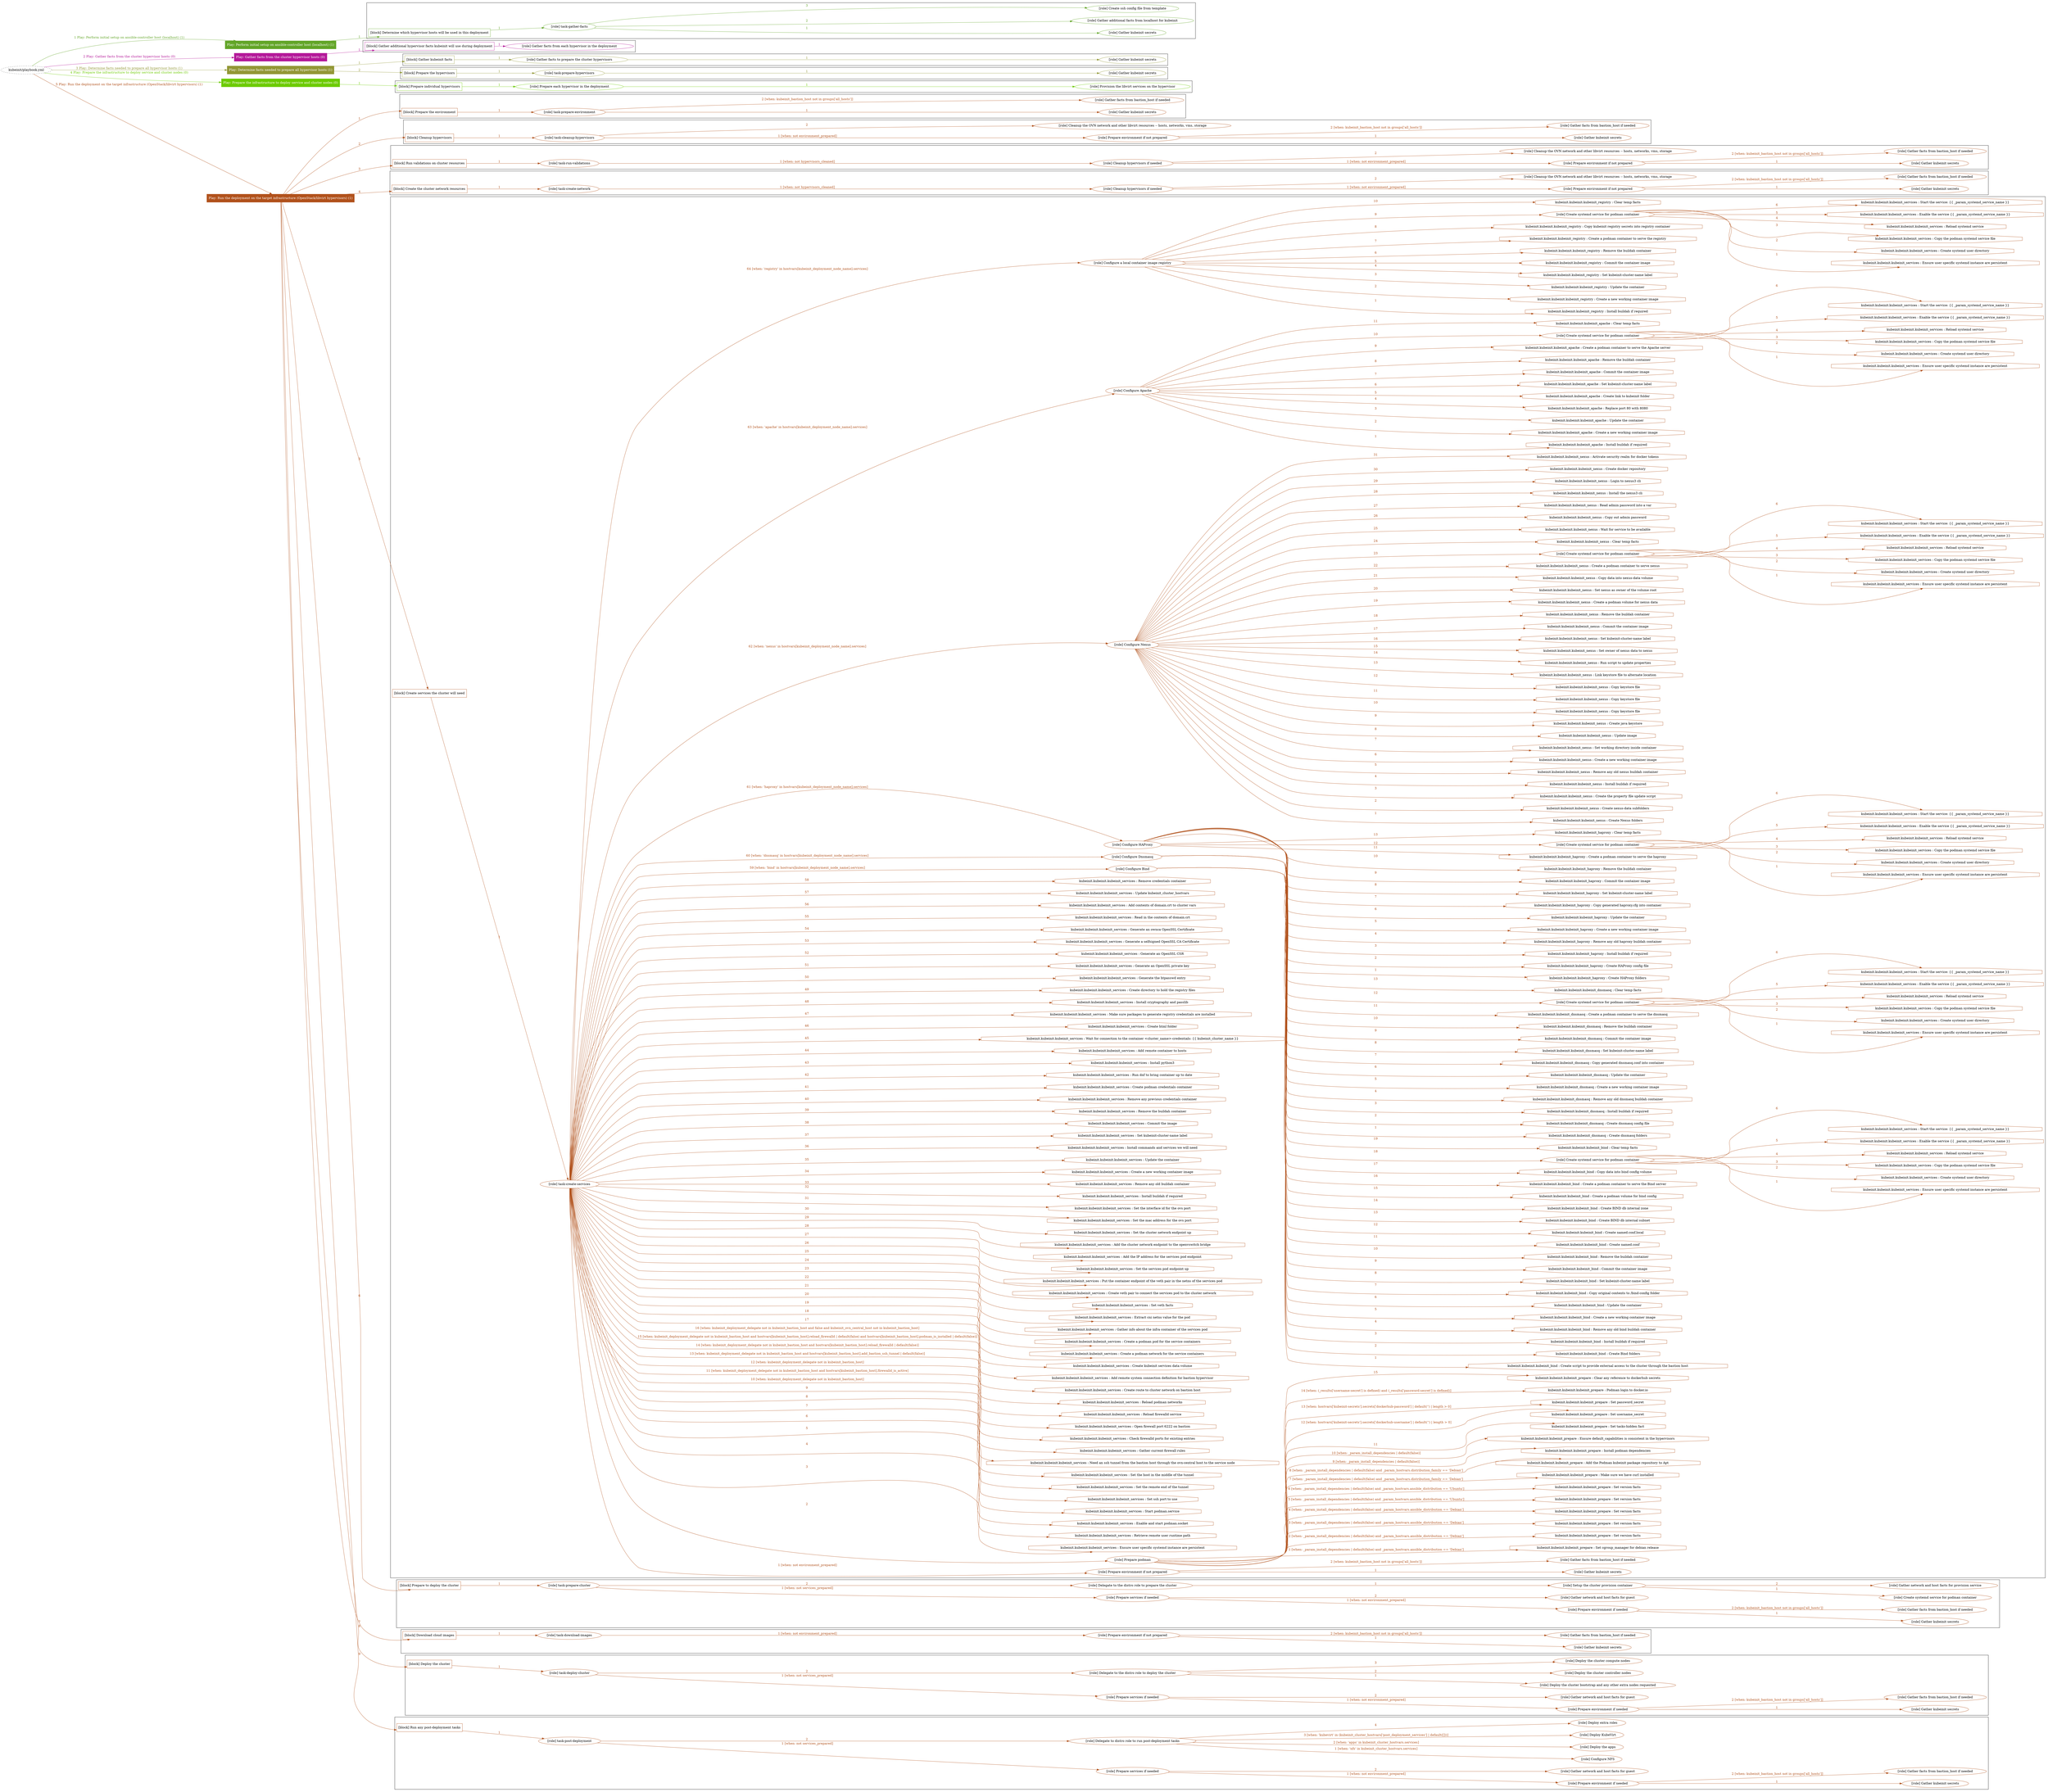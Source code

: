 digraph {
	graph [concentrate=true ordering=in rankdir=LR ratio=fill]
	edge [esep=5 sep=10]
	"kubeinit/playbook.yml" [URL="/home/runner/work/kubeinit-1/kubeinit-1/kubeinit/playbook.yml" id=playbook_5d8d246e style=dotted]
	"kubeinit/playbook.yml" -> play_a295dd2c [label="1 Play: Perform initial setup on ansible-controller host (localhost) (1)" color="#62a527" fontcolor="#62a527" id=edge_play_a295dd2c labeltooltip="1 Play: Perform initial setup on ansible-controller host (localhost) (1)" tooltip="1 Play: Perform initial setup on ansible-controller host (localhost) (1)"]
	subgraph "Play: Perform initial setup on ansible-controller host (localhost) (1)" {
		play_a295dd2c [label="Play: Perform initial setup on ansible-controller host (localhost) (1)" URL="/home/runner/work/kubeinit-1/kubeinit-1/kubeinit/playbook.yml" color="#62a527" fontcolor="#ffffff" id=play_a295dd2c shape=box style=filled tooltip=localhost]
		play_a295dd2c -> block_cb875267 [label=1 color="#62a527" fontcolor="#62a527" id=edge_block_cb875267 labeltooltip=1 tooltip=1]
		subgraph cluster_block_cb875267 {
			block_cb875267 [label="[block] Determine which hypervisor hosts will be used in this deployment" URL="/home/runner/work/kubeinit-1/kubeinit-1/kubeinit/playbook.yml" color="#62a527" id=block_cb875267 labeltooltip="Determine which hypervisor hosts will be used in this deployment" shape=box tooltip="Determine which hypervisor hosts will be used in this deployment"]
			block_cb875267 -> role_0a5b76ea [label="1 " color="#62a527" fontcolor="#62a527" id=edge_role_0a5b76ea labeltooltip="1 " tooltip="1 "]
			subgraph "task-gather-facts" {
				role_0a5b76ea [label="[role] task-gather-facts" URL="/home/runner/work/kubeinit-1/kubeinit-1/kubeinit/playbook.yml" color="#62a527" id=role_0a5b76ea tooltip="task-gather-facts"]
				role_0a5b76ea -> role_57aa6a57 [label="1 " color="#62a527" fontcolor="#62a527" id=edge_role_57aa6a57 labeltooltip="1 " tooltip="1 "]
				subgraph "Gather kubeinit secrets" {
					role_57aa6a57 [label="[role] Gather kubeinit secrets" URL="/home/runner/.ansible/collections/ansible_collections/kubeinit/kubeinit/roles/kubeinit_prepare/tasks/build_hypervisors_group.yml" color="#62a527" id=role_57aa6a57 tooltip="Gather kubeinit secrets"]
				}
				role_0a5b76ea -> role_4c75c5ea [label="2 " color="#62a527" fontcolor="#62a527" id=edge_role_4c75c5ea labeltooltip="2 " tooltip="2 "]
				subgraph "Gather additional facts from localhost for kubeinit" {
					role_4c75c5ea [label="[role] Gather additional facts from localhost for kubeinit" URL="/home/runner/.ansible/collections/ansible_collections/kubeinit/kubeinit/roles/kubeinit_prepare/tasks/build_hypervisors_group.yml" color="#62a527" id=role_4c75c5ea tooltip="Gather additional facts from localhost for kubeinit"]
				}
				role_0a5b76ea -> role_ec984144 [label="3 " color="#62a527" fontcolor="#62a527" id=edge_role_ec984144 labeltooltip="3 " tooltip="3 "]
				subgraph "Create ssh config file from template" {
					role_ec984144 [label="[role] Create ssh config file from template" URL="/home/runner/.ansible/collections/ansible_collections/kubeinit/kubeinit/roles/kubeinit_prepare/tasks/build_hypervisors_group.yml" color="#62a527" id=role_ec984144 tooltip="Create ssh config file from template"]
				}
			}
		}
	}
	"kubeinit/playbook.yml" -> play_813786ff [label="2 Play: Gather facts from the cluster hypervisor hosts (0)" color="#b41899" fontcolor="#b41899" id=edge_play_813786ff labeltooltip="2 Play: Gather facts from the cluster hypervisor hosts (0)" tooltip="2 Play: Gather facts from the cluster hypervisor hosts (0)"]
	subgraph "Play: Gather facts from the cluster hypervisor hosts (0)" {
		play_813786ff [label="Play: Gather facts from the cluster hypervisor hosts (0)" URL="/home/runner/work/kubeinit-1/kubeinit-1/kubeinit/playbook.yml" color="#b41899" fontcolor="#ffffff" id=play_813786ff shape=box style=filled tooltip="Play: Gather facts from the cluster hypervisor hosts (0)"]
		play_813786ff -> block_bfd72700 [label=1 color="#b41899" fontcolor="#b41899" id=edge_block_bfd72700 labeltooltip=1 tooltip=1]
		subgraph cluster_block_bfd72700 {
			block_bfd72700 [label="[block] Gather additional hypervisor facts kubeinit will use during deployment" URL="/home/runner/work/kubeinit-1/kubeinit-1/kubeinit/playbook.yml" color="#b41899" id=block_bfd72700 labeltooltip="Gather additional hypervisor facts kubeinit will use during deployment" shape=box tooltip="Gather additional hypervisor facts kubeinit will use during deployment"]
			block_bfd72700 -> role_28f9295e [label="1 " color="#b41899" fontcolor="#b41899" id=edge_role_28f9295e labeltooltip="1 " tooltip="1 "]
			subgraph "Gather facts from each hypervisor in the deployment" {
				role_28f9295e [label="[role] Gather facts from each hypervisor in the deployment" URL="/home/runner/work/kubeinit-1/kubeinit-1/kubeinit/playbook.yml" color="#b41899" id=role_28f9295e tooltip="Gather facts from each hypervisor in the deployment"]
			}
		}
	}
	"kubeinit/playbook.yml" -> play_21b2756f [label="3 Play: Determine facts needed to prepare all hypervisor hosts (1)" color="#929735" fontcolor="#929735" id=edge_play_21b2756f labeltooltip="3 Play: Determine facts needed to prepare all hypervisor hosts (1)" tooltip="3 Play: Determine facts needed to prepare all hypervisor hosts (1)"]
	subgraph "Play: Determine facts needed to prepare all hypervisor hosts (1)" {
		play_21b2756f [label="Play: Determine facts needed to prepare all hypervisor hosts (1)" URL="/home/runner/work/kubeinit-1/kubeinit-1/kubeinit/playbook.yml" color="#929735" fontcolor="#ffffff" id=play_21b2756f shape=box style=filled tooltip=localhost]
		play_21b2756f -> block_ee352a5e [label=1 color="#929735" fontcolor="#929735" id=edge_block_ee352a5e labeltooltip=1 tooltip=1]
		subgraph cluster_block_ee352a5e {
			block_ee352a5e [label="[block] Gather kubeinit facts" URL="/home/runner/work/kubeinit-1/kubeinit-1/kubeinit/playbook.yml" color="#929735" id=block_ee352a5e labeltooltip="Gather kubeinit facts" shape=box tooltip="Gather kubeinit facts"]
			block_ee352a5e -> role_dbc6a329 [label="1 " color="#929735" fontcolor="#929735" id=edge_role_dbc6a329 labeltooltip="1 " tooltip="1 "]
			subgraph "Gather facts to prepare the cluster hypervisors" {
				role_dbc6a329 [label="[role] Gather facts to prepare the cluster hypervisors" URL="/home/runner/work/kubeinit-1/kubeinit-1/kubeinit/playbook.yml" color="#929735" id=role_dbc6a329 tooltip="Gather facts to prepare the cluster hypervisors"]
				role_dbc6a329 -> role_832d5415 [label="1 " color="#929735" fontcolor="#929735" id=edge_role_832d5415 labeltooltip="1 " tooltip="1 "]
				subgraph "Gather kubeinit secrets" {
					role_832d5415 [label="[role] Gather kubeinit secrets" URL="/home/runner/.ansible/collections/ansible_collections/kubeinit/kubeinit/roles/kubeinit_prepare/tasks/gather_kubeinit_facts.yml" color="#929735" id=role_832d5415 tooltip="Gather kubeinit secrets"]
				}
			}
		}
		play_21b2756f -> block_2559a564 [label=2 color="#929735" fontcolor="#929735" id=edge_block_2559a564 labeltooltip=2 tooltip=2]
		subgraph cluster_block_2559a564 {
			block_2559a564 [label="[block] Prepare the hypervisors" URL="/home/runner/work/kubeinit-1/kubeinit-1/kubeinit/playbook.yml" color="#929735" id=block_2559a564 labeltooltip="Prepare the hypervisors" shape=box tooltip="Prepare the hypervisors"]
			block_2559a564 -> role_8d27418b [label="1 " color="#929735" fontcolor="#929735" id=edge_role_8d27418b labeltooltip="1 " tooltip="1 "]
			subgraph "task-prepare-hypervisors" {
				role_8d27418b [label="[role] task-prepare-hypervisors" URL="/home/runner/work/kubeinit-1/kubeinit-1/kubeinit/playbook.yml" color="#929735" id=role_8d27418b tooltip="task-prepare-hypervisors"]
				role_8d27418b -> role_c831e4a8 [label="1 " color="#929735" fontcolor="#929735" id=edge_role_c831e4a8 labeltooltip="1 " tooltip="1 "]
				subgraph "Gather kubeinit secrets" {
					role_c831e4a8 [label="[role] Gather kubeinit secrets" URL="/home/runner/.ansible/collections/ansible_collections/kubeinit/kubeinit/roles/kubeinit_prepare/tasks/gather_kubeinit_facts.yml" color="#929735" id=role_c831e4a8 tooltip="Gather kubeinit secrets"]
				}
			}
		}
	}
	"kubeinit/playbook.yml" -> play_08feb4d9 [label="4 Play: Prepare the infrastructure to deploy service and cluster nodes (0)" color="#6ccb01" fontcolor="#6ccb01" id=edge_play_08feb4d9 labeltooltip="4 Play: Prepare the infrastructure to deploy service and cluster nodes (0)" tooltip="4 Play: Prepare the infrastructure to deploy service and cluster nodes (0)"]
	subgraph "Play: Prepare the infrastructure to deploy service and cluster nodes (0)" {
		play_08feb4d9 [label="Play: Prepare the infrastructure to deploy service and cluster nodes (0)" URL="/home/runner/work/kubeinit-1/kubeinit-1/kubeinit/playbook.yml" color="#6ccb01" fontcolor="#ffffff" id=play_08feb4d9 shape=box style=filled tooltip="Play: Prepare the infrastructure to deploy service and cluster nodes (0)"]
		play_08feb4d9 -> block_3d67ff0c [label=1 color="#6ccb01" fontcolor="#6ccb01" id=edge_block_3d67ff0c labeltooltip=1 tooltip=1]
		subgraph cluster_block_3d67ff0c {
			block_3d67ff0c [label="[block] Prepare individual hypervisors" URL="/home/runner/work/kubeinit-1/kubeinit-1/kubeinit/playbook.yml" color="#6ccb01" id=block_3d67ff0c labeltooltip="Prepare individual hypervisors" shape=box tooltip="Prepare individual hypervisors"]
			block_3d67ff0c -> role_e1a8fe0e [label="1 " color="#6ccb01" fontcolor="#6ccb01" id=edge_role_e1a8fe0e labeltooltip="1 " tooltip="1 "]
			subgraph "Prepare each hypervisor in the deployment" {
				role_e1a8fe0e [label="[role] Prepare each hypervisor in the deployment" URL="/home/runner/work/kubeinit-1/kubeinit-1/kubeinit/playbook.yml" color="#6ccb01" id=role_e1a8fe0e tooltip="Prepare each hypervisor in the deployment"]
				role_e1a8fe0e -> role_ab36168b [label="1 " color="#6ccb01" fontcolor="#6ccb01" id=edge_role_ab36168b labeltooltip="1 " tooltip="1 "]
				subgraph "Provision the libvirt services on the hypervisor" {
					role_ab36168b [label="[role] Provision the libvirt services on the hypervisor" URL="/home/runner/.ansible/collections/ansible_collections/kubeinit/kubeinit/roles/kubeinit_prepare/tasks/prepare_hypervisor.yml" color="#6ccb01" id=role_ab36168b tooltip="Provision the libvirt services on the hypervisor"]
				}
			}
		}
	}
	"kubeinit/playbook.yml" -> play_c4e4dbf2 [label="5 Play: Run the deployment on the target infrastructure (OpenStack/libvirt hypervisors) (1)" color="#b1511b" fontcolor="#b1511b" id=edge_play_c4e4dbf2 labeltooltip="5 Play: Run the deployment on the target infrastructure (OpenStack/libvirt hypervisors) (1)" tooltip="5 Play: Run the deployment on the target infrastructure (OpenStack/libvirt hypervisors) (1)"]
	subgraph "Play: Run the deployment on the target infrastructure (OpenStack/libvirt hypervisors) (1)" {
		play_c4e4dbf2 [label="Play: Run the deployment on the target infrastructure (OpenStack/libvirt hypervisors) (1)" URL="/home/runner/work/kubeinit-1/kubeinit-1/kubeinit/playbook.yml" color="#b1511b" fontcolor="#ffffff" id=play_c4e4dbf2 shape=box style=filled tooltip=localhost]
		play_c4e4dbf2 -> block_97bbe128 [label=1 color="#b1511b" fontcolor="#b1511b" id=edge_block_97bbe128 labeltooltip=1 tooltip=1]
		subgraph cluster_block_97bbe128 {
			block_97bbe128 [label="[block] Prepare the environment" URL="/home/runner/work/kubeinit-1/kubeinit-1/kubeinit/playbook.yml" color="#b1511b" id=block_97bbe128 labeltooltip="Prepare the environment" shape=box tooltip="Prepare the environment"]
			block_97bbe128 -> role_56563dc0 [label="1 " color="#b1511b" fontcolor="#b1511b" id=edge_role_56563dc0 labeltooltip="1 " tooltip="1 "]
			subgraph "task-prepare-environment" {
				role_56563dc0 [label="[role] task-prepare-environment" URL="/home/runner/work/kubeinit-1/kubeinit-1/kubeinit/playbook.yml" color="#b1511b" id=role_56563dc0 tooltip="task-prepare-environment"]
				role_56563dc0 -> role_eead0eb1 [label="1 " color="#b1511b" fontcolor="#b1511b" id=edge_role_eead0eb1 labeltooltip="1 " tooltip="1 "]
				subgraph "Gather kubeinit secrets" {
					role_eead0eb1 [label="[role] Gather kubeinit secrets" URL="/home/runner/.ansible/collections/ansible_collections/kubeinit/kubeinit/roles/kubeinit_prepare/tasks/gather_kubeinit_facts.yml" color="#b1511b" id=role_eead0eb1 tooltip="Gather kubeinit secrets"]
				}
				role_56563dc0 -> role_bdf3b411 [label="2 [when: kubeinit_bastion_host not in groups['all_hosts']]" color="#b1511b" fontcolor="#b1511b" id=edge_role_bdf3b411 labeltooltip="2 [when: kubeinit_bastion_host not in groups['all_hosts']]" tooltip="2 [when: kubeinit_bastion_host not in groups['all_hosts']]"]
				subgraph "Gather facts from bastion_host if needed" {
					role_bdf3b411 [label="[role] Gather facts from bastion_host if needed" URL="/home/runner/.ansible/collections/ansible_collections/kubeinit/kubeinit/roles/kubeinit_prepare/tasks/main.yml" color="#b1511b" id=role_bdf3b411 tooltip="Gather facts from bastion_host if needed"]
				}
			}
		}
		play_c4e4dbf2 -> block_9c69a99f [label=2 color="#b1511b" fontcolor="#b1511b" id=edge_block_9c69a99f labeltooltip=2 tooltip=2]
		subgraph cluster_block_9c69a99f {
			block_9c69a99f [label="[block] Cleanup hypervisors" URL="/home/runner/work/kubeinit-1/kubeinit-1/kubeinit/playbook.yml" color="#b1511b" id=block_9c69a99f labeltooltip="Cleanup hypervisors" shape=box tooltip="Cleanup hypervisors"]
			block_9c69a99f -> role_2eb45af3 [label="1 " color="#b1511b" fontcolor="#b1511b" id=edge_role_2eb45af3 labeltooltip="1 " tooltip="1 "]
			subgraph "task-cleanup-hypervisors" {
				role_2eb45af3 [label="[role] task-cleanup-hypervisors" URL="/home/runner/work/kubeinit-1/kubeinit-1/kubeinit/playbook.yml" color="#b1511b" id=role_2eb45af3 tooltip="task-cleanup-hypervisors"]
				role_2eb45af3 -> role_324b621d [label="1 [when: not environment_prepared]" color="#b1511b" fontcolor="#b1511b" id=edge_role_324b621d labeltooltip="1 [when: not environment_prepared]" tooltip="1 [when: not environment_prepared]"]
				subgraph "Prepare environment if not prepared" {
					role_324b621d [label="[role] Prepare environment if not prepared" URL="/home/runner/.ansible/collections/ansible_collections/kubeinit/kubeinit/roles/kubeinit_libvirt/tasks/cleanup_hypervisors.yml" color="#b1511b" id=role_324b621d tooltip="Prepare environment if not prepared"]
					role_324b621d -> role_259d0ef1 [label="1 " color="#b1511b" fontcolor="#b1511b" id=edge_role_259d0ef1 labeltooltip="1 " tooltip="1 "]
					subgraph "Gather kubeinit secrets" {
						role_259d0ef1 [label="[role] Gather kubeinit secrets" URL="/home/runner/.ansible/collections/ansible_collections/kubeinit/kubeinit/roles/kubeinit_prepare/tasks/gather_kubeinit_facts.yml" color="#b1511b" id=role_259d0ef1 tooltip="Gather kubeinit secrets"]
					}
					role_324b621d -> role_3860c1ee [label="2 [when: kubeinit_bastion_host not in groups['all_hosts']]" color="#b1511b" fontcolor="#b1511b" id=edge_role_3860c1ee labeltooltip="2 [when: kubeinit_bastion_host not in groups['all_hosts']]" tooltip="2 [when: kubeinit_bastion_host not in groups['all_hosts']]"]
					subgraph "Gather facts from bastion_host if needed" {
						role_3860c1ee [label="[role] Gather facts from bastion_host if needed" URL="/home/runner/.ansible/collections/ansible_collections/kubeinit/kubeinit/roles/kubeinit_prepare/tasks/main.yml" color="#b1511b" id=role_3860c1ee tooltip="Gather facts from bastion_host if needed"]
					}
				}
				role_2eb45af3 -> role_266da315 [label="2 " color="#b1511b" fontcolor="#b1511b" id=edge_role_266da315 labeltooltip="2 " tooltip="2 "]
				subgraph "Cleanup the OVN network and other libvirt resources -- hosts, networks, vms, storage" {
					role_266da315 [label="[role] Cleanup the OVN network and other libvirt resources -- hosts, networks, vms, storage" URL="/home/runner/.ansible/collections/ansible_collections/kubeinit/kubeinit/roles/kubeinit_libvirt/tasks/cleanup_hypervisors.yml" color="#b1511b" id=role_266da315 tooltip="Cleanup the OVN network and other libvirt resources -- hosts, networks, vms, storage"]
				}
			}
		}
		play_c4e4dbf2 -> block_5a437f6c [label=3 color="#b1511b" fontcolor="#b1511b" id=edge_block_5a437f6c labeltooltip=3 tooltip=3]
		subgraph cluster_block_5a437f6c {
			block_5a437f6c [label="[block] Run validations on cluster resources" URL="/home/runner/work/kubeinit-1/kubeinit-1/kubeinit/playbook.yml" color="#b1511b" id=block_5a437f6c labeltooltip="Run validations on cluster resources" shape=box tooltip="Run validations on cluster resources"]
			block_5a437f6c -> role_700a51b9 [label="1 " color="#b1511b" fontcolor="#b1511b" id=edge_role_700a51b9 labeltooltip="1 " tooltip="1 "]
			subgraph "task-run-validations" {
				role_700a51b9 [label="[role] task-run-validations" URL="/home/runner/work/kubeinit-1/kubeinit-1/kubeinit/playbook.yml" color="#b1511b" id=role_700a51b9 tooltip="task-run-validations"]
				role_700a51b9 -> role_3e74bb39 [label="1 [when: not hypervisors_cleaned]" color="#b1511b" fontcolor="#b1511b" id=edge_role_3e74bb39 labeltooltip="1 [when: not hypervisors_cleaned]" tooltip="1 [when: not hypervisors_cleaned]"]
				subgraph "Cleanup hypervisors if needed" {
					role_3e74bb39 [label="[role] Cleanup hypervisors if needed" URL="/home/runner/.ansible/collections/ansible_collections/kubeinit/kubeinit/roles/kubeinit_validations/tasks/main.yml" color="#b1511b" id=role_3e74bb39 tooltip="Cleanup hypervisors if needed"]
					role_3e74bb39 -> role_0d5961a5 [label="1 [when: not environment_prepared]" color="#b1511b" fontcolor="#b1511b" id=edge_role_0d5961a5 labeltooltip="1 [when: not environment_prepared]" tooltip="1 [when: not environment_prepared]"]
					subgraph "Prepare environment if not prepared" {
						role_0d5961a5 [label="[role] Prepare environment if not prepared" URL="/home/runner/.ansible/collections/ansible_collections/kubeinit/kubeinit/roles/kubeinit_libvirt/tasks/cleanup_hypervisors.yml" color="#b1511b" id=role_0d5961a5 tooltip="Prepare environment if not prepared"]
						role_0d5961a5 -> role_56ea8238 [label="1 " color="#b1511b" fontcolor="#b1511b" id=edge_role_56ea8238 labeltooltip="1 " tooltip="1 "]
						subgraph "Gather kubeinit secrets" {
							role_56ea8238 [label="[role] Gather kubeinit secrets" URL="/home/runner/.ansible/collections/ansible_collections/kubeinit/kubeinit/roles/kubeinit_prepare/tasks/gather_kubeinit_facts.yml" color="#b1511b" id=role_56ea8238 tooltip="Gather kubeinit secrets"]
						}
						role_0d5961a5 -> role_760f750e [label="2 [when: kubeinit_bastion_host not in groups['all_hosts']]" color="#b1511b" fontcolor="#b1511b" id=edge_role_760f750e labeltooltip="2 [when: kubeinit_bastion_host not in groups['all_hosts']]" tooltip="2 [when: kubeinit_bastion_host not in groups['all_hosts']]"]
						subgraph "Gather facts from bastion_host if needed" {
							role_760f750e [label="[role] Gather facts from bastion_host if needed" URL="/home/runner/.ansible/collections/ansible_collections/kubeinit/kubeinit/roles/kubeinit_prepare/tasks/main.yml" color="#b1511b" id=role_760f750e tooltip="Gather facts from bastion_host if needed"]
						}
					}
					role_3e74bb39 -> role_00e1c232 [label="2 " color="#b1511b" fontcolor="#b1511b" id=edge_role_00e1c232 labeltooltip="2 " tooltip="2 "]
					subgraph "Cleanup the OVN network and other libvirt resources -- hosts, networks, vms, storage" {
						role_00e1c232 [label="[role] Cleanup the OVN network and other libvirt resources -- hosts, networks, vms, storage" URL="/home/runner/.ansible/collections/ansible_collections/kubeinit/kubeinit/roles/kubeinit_libvirt/tasks/cleanup_hypervisors.yml" color="#b1511b" id=role_00e1c232 tooltip="Cleanup the OVN network and other libvirt resources -- hosts, networks, vms, storage"]
					}
				}
			}
		}
		play_c4e4dbf2 -> block_b9793326 [label=4 color="#b1511b" fontcolor="#b1511b" id=edge_block_b9793326 labeltooltip=4 tooltip=4]
		subgraph cluster_block_b9793326 {
			block_b9793326 [label="[block] Create the cluster network resources" URL="/home/runner/work/kubeinit-1/kubeinit-1/kubeinit/playbook.yml" color="#b1511b" id=block_b9793326 labeltooltip="Create the cluster network resources" shape=box tooltip="Create the cluster network resources"]
			block_b9793326 -> role_5f338aef [label="1 " color="#b1511b" fontcolor="#b1511b" id=edge_role_5f338aef labeltooltip="1 " tooltip="1 "]
			subgraph "task-create-network" {
				role_5f338aef [label="[role] task-create-network" URL="/home/runner/work/kubeinit-1/kubeinit-1/kubeinit/playbook.yml" color="#b1511b" id=role_5f338aef tooltip="task-create-network"]
				role_5f338aef -> role_f21bb590 [label="1 [when: not hypervisors_cleaned]" color="#b1511b" fontcolor="#b1511b" id=edge_role_f21bb590 labeltooltip="1 [when: not hypervisors_cleaned]" tooltip="1 [when: not hypervisors_cleaned]"]
				subgraph "Cleanup hypervisors if needed" {
					role_f21bb590 [label="[role] Cleanup hypervisors if needed" URL="/home/runner/.ansible/collections/ansible_collections/kubeinit/kubeinit/roles/kubeinit_libvirt/tasks/create_network.yml" color="#b1511b" id=role_f21bb590 tooltip="Cleanup hypervisors if needed"]
					role_f21bb590 -> role_cac213f7 [label="1 [when: not environment_prepared]" color="#b1511b" fontcolor="#b1511b" id=edge_role_cac213f7 labeltooltip="1 [when: not environment_prepared]" tooltip="1 [when: not environment_prepared]"]
					subgraph "Prepare environment if not prepared" {
						role_cac213f7 [label="[role] Prepare environment if not prepared" URL="/home/runner/.ansible/collections/ansible_collections/kubeinit/kubeinit/roles/kubeinit_libvirt/tasks/cleanup_hypervisors.yml" color="#b1511b" id=role_cac213f7 tooltip="Prepare environment if not prepared"]
						role_cac213f7 -> role_39a91e6d [label="1 " color="#b1511b" fontcolor="#b1511b" id=edge_role_39a91e6d labeltooltip="1 " tooltip="1 "]
						subgraph "Gather kubeinit secrets" {
							role_39a91e6d [label="[role] Gather kubeinit secrets" URL="/home/runner/.ansible/collections/ansible_collections/kubeinit/kubeinit/roles/kubeinit_prepare/tasks/gather_kubeinit_facts.yml" color="#b1511b" id=role_39a91e6d tooltip="Gather kubeinit secrets"]
						}
						role_cac213f7 -> role_ab2eb76b [label="2 [when: kubeinit_bastion_host not in groups['all_hosts']]" color="#b1511b" fontcolor="#b1511b" id=edge_role_ab2eb76b labeltooltip="2 [when: kubeinit_bastion_host not in groups['all_hosts']]" tooltip="2 [when: kubeinit_bastion_host not in groups['all_hosts']]"]
						subgraph "Gather facts from bastion_host if needed" {
							role_ab2eb76b [label="[role] Gather facts from bastion_host if needed" URL="/home/runner/.ansible/collections/ansible_collections/kubeinit/kubeinit/roles/kubeinit_prepare/tasks/main.yml" color="#b1511b" id=role_ab2eb76b tooltip="Gather facts from bastion_host if needed"]
						}
					}
					role_f21bb590 -> role_ab50a302 [label="2 " color="#b1511b" fontcolor="#b1511b" id=edge_role_ab50a302 labeltooltip="2 " tooltip="2 "]
					subgraph "Cleanup the OVN network and other libvirt resources -- hosts, networks, vms, storage" {
						role_ab50a302 [label="[role] Cleanup the OVN network and other libvirt resources -- hosts, networks, vms, storage" URL="/home/runner/.ansible/collections/ansible_collections/kubeinit/kubeinit/roles/kubeinit_libvirt/tasks/cleanup_hypervisors.yml" color="#b1511b" id=role_ab50a302 tooltip="Cleanup the OVN network and other libvirt resources -- hosts, networks, vms, storage"]
					}
				}
			}
		}
		play_c4e4dbf2 -> block_c8c7ef1b [label=5 color="#b1511b" fontcolor="#b1511b" id=edge_block_c8c7ef1b labeltooltip=5 tooltip=5]
		subgraph cluster_block_c8c7ef1b {
			block_c8c7ef1b [label="[block] Create services the cluster will need" URL="/home/runner/work/kubeinit-1/kubeinit-1/kubeinit/playbook.yml" color="#b1511b" id=block_c8c7ef1b labeltooltip="Create services the cluster will need" shape=box tooltip="Create services the cluster will need"]
			block_c8c7ef1b -> role_a698e34f [label="1 " color="#b1511b" fontcolor="#b1511b" id=edge_role_a698e34f labeltooltip="1 " tooltip="1 "]
			subgraph "task-create-services" {
				role_a698e34f [label="[role] task-create-services" URL="/home/runner/work/kubeinit-1/kubeinit-1/kubeinit/playbook.yml" color="#b1511b" id=role_a698e34f tooltip="task-create-services"]
				role_a698e34f -> role_e95a8c7e [label="1 [when: not environment_prepared]" color="#b1511b" fontcolor="#b1511b" id=edge_role_e95a8c7e labeltooltip="1 [when: not environment_prepared]" tooltip="1 [when: not environment_prepared]"]
				subgraph "Prepare environment if not prepared" {
					role_e95a8c7e [label="[role] Prepare environment if not prepared" URL="/home/runner/.ansible/collections/ansible_collections/kubeinit/kubeinit/roles/kubeinit_services/tasks/main.yml" color="#b1511b" id=role_e95a8c7e tooltip="Prepare environment if not prepared"]
					role_e95a8c7e -> role_b4641487 [label="1 " color="#b1511b" fontcolor="#b1511b" id=edge_role_b4641487 labeltooltip="1 " tooltip="1 "]
					subgraph "Gather kubeinit secrets" {
						role_b4641487 [label="[role] Gather kubeinit secrets" URL="/home/runner/.ansible/collections/ansible_collections/kubeinit/kubeinit/roles/kubeinit_prepare/tasks/gather_kubeinit_facts.yml" color="#b1511b" id=role_b4641487 tooltip="Gather kubeinit secrets"]
					}
					role_e95a8c7e -> role_33e191cb [label="2 [when: kubeinit_bastion_host not in groups['all_hosts']]" color="#b1511b" fontcolor="#b1511b" id=edge_role_33e191cb labeltooltip="2 [when: kubeinit_bastion_host not in groups['all_hosts']]" tooltip="2 [when: kubeinit_bastion_host not in groups['all_hosts']]"]
					subgraph "Gather facts from bastion_host if needed" {
						role_33e191cb [label="[role] Gather facts from bastion_host if needed" URL="/home/runner/.ansible/collections/ansible_collections/kubeinit/kubeinit/roles/kubeinit_prepare/tasks/main.yml" color="#b1511b" id=role_33e191cb tooltip="Gather facts from bastion_host if needed"]
					}
				}
				role_a698e34f -> role_b74cf81e [label="2 " color="#b1511b" fontcolor="#b1511b" id=edge_role_b74cf81e labeltooltip="2 " tooltip="2 "]
				subgraph "Prepare podman" {
					role_b74cf81e [label="[role] Prepare podman" URL="/home/runner/.ansible/collections/ansible_collections/kubeinit/kubeinit/roles/kubeinit_services/tasks/00_create_service_pod.yml" color="#b1511b" id=role_b74cf81e tooltip="Prepare podman"]
					task_faeda554 [label="kubeinit.kubeinit.kubeinit_prepare : Set cgroup_manager for debian release" URL="/home/runner/.ansible/collections/ansible_collections/kubeinit/kubeinit/roles/kubeinit_prepare/tasks/prepare_podman.yml" color="#b1511b" id=task_faeda554 shape=octagon tooltip="kubeinit.kubeinit.kubeinit_prepare : Set cgroup_manager for debian release"]
					role_b74cf81e -> task_faeda554 [label="1 [when: _param_install_dependencies | default(false) and _param_hostvars.ansible_distribution == 'Debian']" color="#b1511b" fontcolor="#b1511b" id=edge_task_faeda554 labeltooltip="1 [when: _param_install_dependencies | default(false) and _param_hostvars.ansible_distribution == 'Debian']" tooltip="1 [when: _param_install_dependencies | default(false) and _param_hostvars.ansible_distribution == 'Debian']"]
					task_403f35f0 [label="kubeinit.kubeinit.kubeinit_prepare : Set version facts" URL="/home/runner/.ansible/collections/ansible_collections/kubeinit/kubeinit/roles/kubeinit_prepare/tasks/prepare_podman.yml" color="#b1511b" id=task_403f35f0 shape=octagon tooltip="kubeinit.kubeinit.kubeinit_prepare : Set version facts"]
					role_b74cf81e -> task_403f35f0 [label="2 [when: _param_install_dependencies | default(false) and _param_hostvars.ansible_distribution == 'Debian']" color="#b1511b" fontcolor="#b1511b" id=edge_task_403f35f0 labeltooltip="2 [when: _param_install_dependencies | default(false) and _param_hostvars.ansible_distribution == 'Debian']" tooltip="2 [when: _param_install_dependencies | default(false) and _param_hostvars.ansible_distribution == 'Debian']"]
					task_fac9989a [label="kubeinit.kubeinit.kubeinit_prepare : Set version facts" URL="/home/runner/.ansible/collections/ansible_collections/kubeinit/kubeinit/roles/kubeinit_prepare/tasks/prepare_podman.yml" color="#b1511b" id=task_fac9989a shape=octagon tooltip="kubeinit.kubeinit.kubeinit_prepare : Set version facts"]
					role_b74cf81e -> task_fac9989a [label="3 [when: _param_install_dependencies | default(false) and _param_hostvars.ansible_distribution == 'Debian']" color="#b1511b" fontcolor="#b1511b" id=edge_task_fac9989a labeltooltip="3 [when: _param_install_dependencies | default(false) and _param_hostvars.ansible_distribution == 'Debian']" tooltip="3 [when: _param_install_dependencies | default(false) and _param_hostvars.ansible_distribution == 'Debian']"]
					task_1894acc7 [label="kubeinit.kubeinit.kubeinit_prepare : Set version facts" URL="/home/runner/.ansible/collections/ansible_collections/kubeinit/kubeinit/roles/kubeinit_prepare/tasks/prepare_podman.yml" color="#b1511b" id=task_1894acc7 shape=octagon tooltip="kubeinit.kubeinit.kubeinit_prepare : Set version facts"]
					role_b74cf81e -> task_1894acc7 [label="4 [when: _param_install_dependencies | default(false) and _param_hostvars.ansible_distribution == 'Debian']" color="#b1511b" fontcolor="#b1511b" id=edge_task_1894acc7 labeltooltip="4 [when: _param_install_dependencies | default(false) and _param_hostvars.ansible_distribution == 'Debian']" tooltip="4 [when: _param_install_dependencies | default(false) and _param_hostvars.ansible_distribution == 'Debian']"]
					task_befe30a9 [label="kubeinit.kubeinit.kubeinit_prepare : Set version facts" URL="/home/runner/.ansible/collections/ansible_collections/kubeinit/kubeinit/roles/kubeinit_prepare/tasks/prepare_podman.yml" color="#b1511b" id=task_befe30a9 shape=octagon tooltip="kubeinit.kubeinit.kubeinit_prepare : Set version facts"]
					role_b74cf81e -> task_befe30a9 [label="5 [when: _param_install_dependencies | default(false) and _param_hostvars.ansible_distribution == 'Ubuntu']" color="#b1511b" fontcolor="#b1511b" id=edge_task_befe30a9 labeltooltip="5 [when: _param_install_dependencies | default(false) and _param_hostvars.ansible_distribution == 'Ubuntu']" tooltip="5 [when: _param_install_dependencies | default(false) and _param_hostvars.ansible_distribution == 'Ubuntu']"]
					task_79595f4d [label="kubeinit.kubeinit.kubeinit_prepare : Set version facts" URL="/home/runner/.ansible/collections/ansible_collections/kubeinit/kubeinit/roles/kubeinit_prepare/tasks/prepare_podman.yml" color="#b1511b" id=task_79595f4d shape=octagon tooltip="kubeinit.kubeinit.kubeinit_prepare : Set version facts"]
					role_b74cf81e -> task_79595f4d [label="6 [when: _param_install_dependencies | default(false) and _param_hostvars.ansible_distribution == 'Ubuntu']" color="#b1511b" fontcolor="#b1511b" id=edge_task_79595f4d labeltooltip="6 [when: _param_install_dependencies | default(false) and _param_hostvars.ansible_distribution == 'Ubuntu']" tooltip="6 [when: _param_install_dependencies | default(false) and _param_hostvars.ansible_distribution == 'Ubuntu']"]
					task_47753223 [label="kubeinit.kubeinit.kubeinit_prepare : Make sure we have curl installed" URL="/home/runner/.ansible/collections/ansible_collections/kubeinit/kubeinit/roles/kubeinit_prepare/tasks/prepare_podman.yml" color="#b1511b" id=task_47753223 shape=octagon tooltip="kubeinit.kubeinit.kubeinit_prepare : Make sure we have curl installed"]
					role_b74cf81e -> task_47753223 [label="7 [when: _param_install_dependencies | default(false) and _param_hostvars.distribution_family == 'Debian']" color="#b1511b" fontcolor="#b1511b" id=edge_task_47753223 labeltooltip="7 [when: _param_install_dependencies | default(false) and _param_hostvars.distribution_family == 'Debian']" tooltip="7 [when: _param_install_dependencies | default(false) and _param_hostvars.distribution_family == 'Debian']"]
					task_cac88268 [label="kubeinit.kubeinit.kubeinit_prepare : Add the Podman kubeinit package repository to Apt" URL="/home/runner/.ansible/collections/ansible_collections/kubeinit/kubeinit/roles/kubeinit_prepare/tasks/prepare_podman.yml" color="#b1511b" id=task_cac88268 shape=octagon tooltip="kubeinit.kubeinit.kubeinit_prepare : Add the Podman kubeinit package repository to Apt"]
					role_b74cf81e -> task_cac88268 [label="8 [when: _param_install_dependencies | default(false) and _param_hostvars.distribution_family == 'Debian']" color="#b1511b" fontcolor="#b1511b" id=edge_task_cac88268 labeltooltip="8 [when: _param_install_dependencies | default(false) and _param_hostvars.distribution_family == 'Debian']" tooltip="8 [when: _param_install_dependencies | default(false) and _param_hostvars.distribution_family == 'Debian']"]
					task_34a5003d [label="kubeinit.kubeinit.kubeinit_prepare : Install podman dependencies" URL="/home/runner/.ansible/collections/ansible_collections/kubeinit/kubeinit/roles/kubeinit_prepare/tasks/prepare_podman.yml" color="#b1511b" id=task_34a5003d shape=octagon tooltip="kubeinit.kubeinit.kubeinit_prepare : Install podman dependencies"]
					role_b74cf81e -> task_34a5003d [label="9 [when: _param_install_dependencies | default(false)]" color="#b1511b" fontcolor="#b1511b" id=edge_task_34a5003d labeltooltip="9 [when: _param_install_dependencies | default(false)]" tooltip="9 [when: _param_install_dependencies | default(false)]"]
					task_a9c99492 [label="kubeinit.kubeinit.kubeinit_prepare : Ensure default_capabilities is consistent in the hypervisors" URL="/home/runner/.ansible/collections/ansible_collections/kubeinit/kubeinit/roles/kubeinit_prepare/tasks/prepare_podman.yml" color="#b1511b" id=task_a9c99492 shape=octagon tooltip="kubeinit.kubeinit.kubeinit_prepare : Ensure default_capabilities is consistent in the hypervisors"]
					role_b74cf81e -> task_a9c99492 [label="10 [when: _param_install_dependencies | default(false)]" color="#b1511b" fontcolor="#b1511b" id=edge_task_a9c99492 labeltooltip="10 [when: _param_install_dependencies | default(false)]" tooltip="10 [when: _param_install_dependencies | default(false)]"]
					task_fae0966f [label="kubeinit.kubeinit.kubeinit_prepare : Set tasks-hidden fact" URL="/home/runner/.ansible/collections/ansible_collections/kubeinit/kubeinit/roles/kubeinit_prepare/tasks/prepare_podman.yml" color="#b1511b" id=task_fae0966f shape=octagon tooltip="kubeinit.kubeinit.kubeinit_prepare : Set tasks-hidden fact"]
					role_b74cf81e -> task_fae0966f [label="11 " color="#b1511b" fontcolor="#b1511b" id=edge_task_fae0966f labeltooltip="11 " tooltip="11 "]
					task_60bed558 [label="kubeinit.kubeinit.kubeinit_prepare : Set username_secret" URL="/home/runner/.ansible/collections/ansible_collections/kubeinit/kubeinit/roles/kubeinit_prepare/tasks/prepare_podman.yml" color="#b1511b" id=task_60bed558 shape=octagon tooltip="kubeinit.kubeinit.kubeinit_prepare : Set username_secret"]
					role_b74cf81e -> task_60bed558 [label="12 [when: hostvars['kubeinit-secrets'].secrets['dockerhub-username'] | default('') | length > 0]" color="#b1511b" fontcolor="#b1511b" id=edge_task_60bed558 labeltooltip="12 [when: hostvars['kubeinit-secrets'].secrets['dockerhub-username'] | default('') | length > 0]" tooltip="12 [when: hostvars['kubeinit-secrets'].secrets['dockerhub-username'] | default('') | length > 0]"]
					task_7e70b0ef [label="kubeinit.kubeinit.kubeinit_prepare : Set password_secret" URL="/home/runner/.ansible/collections/ansible_collections/kubeinit/kubeinit/roles/kubeinit_prepare/tasks/prepare_podman.yml" color="#b1511b" id=task_7e70b0ef shape=octagon tooltip="kubeinit.kubeinit.kubeinit_prepare : Set password_secret"]
					role_b74cf81e -> task_7e70b0ef [label="13 [when: hostvars['kubeinit-secrets'].secrets['dockerhub-password'] | default('') | length > 0]" color="#b1511b" fontcolor="#b1511b" id=edge_task_7e70b0ef labeltooltip="13 [when: hostvars['kubeinit-secrets'].secrets['dockerhub-password'] | default('') | length > 0]" tooltip="13 [when: hostvars['kubeinit-secrets'].secrets['dockerhub-password'] | default('') | length > 0]"]
					task_aa3fda71 [label="kubeinit.kubeinit.kubeinit_prepare : Podman login to docker.io" URL="/home/runner/.ansible/collections/ansible_collections/kubeinit/kubeinit/roles/kubeinit_prepare/tasks/prepare_podman.yml" color="#b1511b" id=task_aa3fda71 shape=octagon tooltip="kubeinit.kubeinit.kubeinit_prepare : Podman login to docker.io"]
					role_b74cf81e -> task_aa3fda71 [label="14 [when: (_results['username-secret'] is defined) and (_results['password-secret'] is defined)]" color="#b1511b" fontcolor="#b1511b" id=edge_task_aa3fda71 labeltooltip="14 [when: (_results['username-secret'] is defined) and (_results['password-secret'] is defined)]" tooltip="14 [when: (_results['username-secret'] is defined) and (_results['password-secret'] is defined)]"]
					task_592209a4 [label="kubeinit.kubeinit.kubeinit_prepare : Clear any reference to dockerhub secrets" URL="/home/runner/.ansible/collections/ansible_collections/kubeinit/kubeinit/roles/kubeinit_prepare/tasks/prepare_podman.yml" color="#b1511b" id=task_592209a4 shape=octagon tooltip="kubeinit.kubeinit.kubeinit_prepare : Clear any reference to dockerhub secrets"]
					role_b74cf81e -> task_592209a4 [label="15 " color="#b1511b" fontcolor="#b1511b" id=edge_task_592209a4 labeltooltip="15 " tooltip="15 "]
				}
				task_37ab466e [label="kubeinit.kubeinit.kubeinit_services : Ensure user specific systemd instance are persistent" URL="/home/runner/.ansible/collections/ansible_collections/kubeinit/kubeinit/roles/kubeinit_services/tasks/00_create_service_pod.yml" color="#b1511b" id=task_37ab466e shape=octagon tooltip="kubeinit.kubeinit.kubeinit_services : Ensure user specific systemd instance are persistent"]
				role_a698e34f -> task_37ab466e [label="3 " color="#b1511b" fontcolor="#b1511b" id=edge_task_37ab466e labeltooltip="3 " tooltip="3 "]
				task_336b14c7 [label="kubeinit.kubeinit.kubeinit_services : Retrieve remote user runtime path" URL="/home/runner/.ansible/collections/ansible_collections/kubeinit/kubeinit/roles/kubeinit_services/tasks/00_create_service_pod.yml" color="#b1511b" id=task_336b14c7 shape=octagon tooltip="kubeinit.kubeinit.kubeinit_services : Retrieve remote user runtime path"]
				role_a698e34f -> task_336b14c7 [label="4 " color="#b1511b" fontcolor="#b1511b" id=edge_task_336b14c7 labeltooltip="4 " tooltip="4 "]
				task_f7d07bf0 [label="kubeinit.kubeinit.kubeinit_services : Enable and start podman.socket" URL="/home/runner/.ansible/collections/ansible_collections/kubeinit/kubeinit/roles/kubeinit_services/tasks/00_create_service_pod.yml" color="#b1511b" id=task_f7d07bf0 shape=octagon tooltip="kubeinit.kubeinit.kubeinit_services : Enable and start podman.socket"]
				role_a698e34f -> task_f7d07bf0 [label="5 " color="#b1511b" fontcolor="#b1511b" id=edge_task_f7d07bf0 labeltooltip="5 " tooltip="5 "]
				task_53a34c79 [label="kubeinit.kubeinit.kubeinit_services : Start podman.service" URL="/home/runner/.ansible/collections/ansible_collections/kubeinit/kubeinit/roles/kubeinit_services/tasks/00_create_service_pod.yml" color="#b1511b" id=task_53a34c79 shape=octagon tooltip="kubeinit.kubeinit.kubeinit_services : Start podman.service"]
				role_a698e34f -> task_53a34c79 [label="6 " color="#b1511b" fontcolor="#b1511b" id=edge_task_53a34c79 labeltooltip="6 " tooltip="6 "]
				task_6b0cb391 [label="kubeinit.kubeinit.kubeinit_services : Set ssh port to use" URL="/home/runner/.ansible/collections/ansible_collections/kubeinit/kubeinit/roles/kubeinit_services/tasks/00_create_service_pod.yml" color="#b1511b" id=task_6b0cb391 shape=octagon tooltip="kubeinit.kubeinit.kubeinit_services : Set ssh port to use"]
				role_a698e34f -> task_6b0cb391 [label="7 " color="#b1511b" fontcolor="#b1511b" id=edge_task_6b0cb391 labeltooltip="7 " tooltip="7 "]
				task_0c34ddac [label="kubeinit.kubeinit.kubeinit_services : Set the remote end of the tunnel" URL="/home/runner/.ansible/collections/ansible_collections/kubeinit/kubeinit/roles/kubeinit_services/tasks/00_create_service_pod.yml" color="#b1511b" id=task_0c34ddac shape=octagon tooltip="kubeinit.kubeinit.kubeinit_services : Set the remote end of the tunnel"]
				role_a698e34f -> task_0c34ddac [label="8 " color="#b1511b" fontcolor="#b1511b" id=edge_task_0c34ddac labeltooltip="8 " tooltip="8 "]
				task_749f1266 [label="kubeinit.kubeinit.kubeinit_services : Set the host in the middle of the tunnel" URL="/home/runner/.ansible/collections/ansible_collections/kubeinit/kubeinit/roles/kubeinit_services/tasks/00_create_service_pod.yml" color="#b1511b" id=task_749f1266 shape=octagon tooltip="kubeinit.kubeinit.kubeinit_services : Set the host in the middle of the tunnel"]
				role_a698e34f -> task_749f1266 [label="9 " color="#b1511b" fontcolor="#b1511b" id=edge_task_749f1266 labeltooltip="9 " tooltip="9 "]
				task_114b473a [label="kubeinit.kubeinit.kubeinit_services : Need an ssh tunnel from the bastion host through the ovn-central host to the service node" URL="/home/runner/.ansible/collections/ansible_collections/kubeinit/kubeinit/roles/kubeinit_services/tasks/00_create_service_pod.yml" color="#b1511b" id=task_114b473a shape=octagon tooltip="kubeinit.kubeinit.kubeinit_services : Need an ssh tunnel from the bastion host through the ovn-central host to the service node"]
				role_a698e34f -> task_114b473a [label="10 [when: kubeinit_deployment_delegate not in kubeinit_bastion_host]" color="#b1511b" fontcolor="#b1511b" id=edge_task_114b473a labeltooltip="10 [when: kubeinit_deployment_delegate not in kubeinit_bastion_host]" tooltip="10 [when: kubeinit_deployment_delegate not in kubeinit_bastion_host]"]
				task_0d180eb1 [label="kubeinit.kubeinit.kubeinit_services : Gather current firewall rules" URL="/home/runner/.ansible/collections/ansible_collections/kubeinit/kubeinit/roles/kubeinit_services/tasks/00_create_service_pod.yml" color="#b1511b" id=task_0d180eb1 shape=octagon tooltip="kubeinit.kubeinit.kubeinit_services : Gather current firewall rules"]
				role_a698e34f -> task_0d180eb1 [label="11 [when: kubeinit_deployment_delegate not in kubeinit_bastion_host and hostvars[kubeinit_bastion_host].firewalld_is_active]" color="#b1511b" fontcolor="#b1511b" id=edge_task_0d180eb1 labeltooltip="11 [when: kubeinit_deployment_delegate not in kubeinit_bastion_host and hostvars[kubeinit_bastion_host].firewalld_is_active]" tooltip="11 [when: kubeinit_deployment_delegate not in kubeinit_bastion_host and hostvars[kubeinit_bastion_host].firewalld_is_active]"]
				task_bb6345a5 [label="kubeinit.kubeinit.kubeinit_services : Check firewalld ports for existing entries" URL="/home/runner/.ansible/collections/ansible_collections/kubeinit/kubeinit/roles/kubeinit_services/tasks/00_create_service_pod.yml" color="#b1511b" id=task_bb6345a5 shape=octagon tooltip="kubeinit.kubeinit.kubeinit_services : Check firewalld ports for existing entries"]
				role_a698e34f -> task_bb6345a5 [label="12 [when: kubeinit_deployment_delegate not in kubeinit_bastion_host]" color="#b1511b" fontcolor="#b1511b" id=edge_task_bb6345a5 labeltooltip="12 [when: kubeinit_deployment_delegate not in kubeinit_bastion_host]" tooltip="12 [when: kubeinit_deployment_delegate not in kubeinit_bastion_host]"]
				task_4abd938c [label="kubeinit.kubeinit.kubeinit_services : Open firewall port 6222 on bastion" URL="/home/runner/.ansible/collections/ansible_collections/kubeinit/kubeinit/roles/kubeinit_services/tasks/00_create_service_pod.yml" color="#b1511b" id=task_4abd938c shape=octagon tooltip="kubeinit.kubeinit.kubeinit_services : Open firewall port 6222 on bastion"]
				role_a698e34f -> task_4abd938c [label="13 [when: kubeinit_deployment_delegate not in kubeinit_bastion_host and hostvars[kubeinit_bastion_host].add_bastion_ssh_tunnel | default(false)]" color="#b1511b" fontcolor="#b1511b" id=edge_task_4abd938c labeltooltip="13 [when: kubeinit_deployment_delegate not in kubeinit_bastion_host and hostvars[kubeinit_bastion_host].add_bastion_ssh_tunnel | default(false)]" tooltip="13 [when: kubeinit_deployment_delegate not in kubeinit_bastion_host and hostvars[kubeinit_bastion_host].add_bastion_ssh_tunnel | default(false)]"]
				task_822bd0d8 [label="kubeinit.kubeinit.kubeinit_services : Reload firewalld service" URL="/home/runner/.ansible/collections/ansible_collections/kubeinit/kubeinit/roles/kubeinit_services/tasks/00_create_service_pod.yml" color="#b1511b" id=task_822bd0d8 shape=octagon tooltip="kubeinit.kubeinit.kubeinit_services : Reload firewalld service"]
				role_a698e34f -> task_822bd0d8 [label="14 [when: kubeinit_deployment_delegate not in kubeinit_bastion_host and hostvars[kubeinit_bastion_host].reload_firewalld | default(false)]" color="#b1511b" fontcolor="#b1511b" id=edge_task_822bd0d8 labeltooltip="14 [when: kubeinit_deployment_delegate not in kubeinit_bastion_host and hostvars[kubeinit_bastion_host].reload_firewalld | default(false)]" tooltip="14 [when: kubeinit_deployment_delegate not in kubeinit_bastion_host and hostvars[kubeinit_bastion_host].reload_firewalld | default(false)]"]
				task_ecd6338c [label="kubeinit.kubeinit.kubeinit_services : Reload podman networks" URL="/home/runner/.ansible/collections/ansible_collections/kubeinit/kubeinit/roles/kubeinit_services/tasks/00_create_service_pod.yml" color="#b1511b" id=task_ecd6338c shape=octagon tooltip="kubeinit.kubeinit.kubeinit_services : Reload podman networks"]
				role_a698e34f -> task_ecd6338c [label="15 [when: kubeinit_deployment_delegate not in kubeinit_bastion_host and hostvars[kubeinit_bastion_host].reload_firewalld | default(false) and hostvars[kubeinit_bastion_host].podman_is_installed | default(false)]" color="#b1511b" fontcolor="#b1511b" id=edge_task_ecd6338c labeltooltip="15 [when: kubeinit_deployment_delegate not in kubeinit_bastion_host and hostvars[kubeinit_bastion_host].reload_firewalld | default(false) and hostvars[kubeinit_bastion_host].podman_is_installed | default(false)]" tooltip="15 [when: kubeinit_deployment_delegate not in kubeinit_bastion_host and hostvars[kubeinit_bastion_host].reload_firewalld | default(false) and hostvars[kubeinit_bastion_host].podman_is_installed | default(false)]"]
				task_e2106f6b [label="kubeinit.kubeinit.kubeinit_services : Create route to cluster network on bastion host" URL="/home/runner/.ansible/collections/ansible_collections/kubeinit/kubeinit/roles/kubeinit_services/tasks/00_create_service_pod.yml" color="#b1511b" id=task_e2106f6b shape=octagon tooltip="kubeinit.kubeinit.kubeinit_services : Create route to cluster network on bastion host"]
				role_a698e34f -> task_e2106f6b [label="16 [when: kubeinit_deployment_delegate not in kubeinit_bastion_host and false and kubeinit_ovn_central_host not in kubeinit_bastion_host]" color="#b1511b" fontcolor="#b1511b" id=edge_task_e2106f6b labeltooltip="16 [when: kubeinit_deployment_delegate not in kubeinit_bastion_host and false and kubeinit_ovn_central_host not in kubeinit_bastion_host]" tooltip="16 [when: kubeinit_deployment_delegate not in kubeinit_bastion_host and false and kubeinit_ovn_central_host not in kubeinit_bastion_host]"]
				task_c77aa087 [label="kubeinit.kubeinit.kubeinit_services : Add remote system connection definition for bastion hypervisor" URL="/home/runner/.ansible/collections/ansible_collections/kubeinit/kubeinit/roles/kubeinit_services/tasks/00_create_service_pod.yml" color="#b1511b" id=task_c77aa087 shape=octagon tooltip="kubeinit.kubeinit.kubeinit_services : Add remote system connection definition for bastion hypervisor"]
				role_a698e34f -> task_c77aa087 [label="17 " color="#b1511b" fontcolor="#b1511b" id=edge_task_c77aa087 labeltooltip="17 " tooltip="17 "]
				task_fa19b931 [label="kubeinit.kubeinit.kubeinit_services : Create kubeinit services data volume" URL="/home/runner/.ansible/collections/ansible_collections/kubeinit/kubeinit/roles/kubeinit_services/tasks/00_create_service_pod.yml" color="#b1511b" id=task_fa19b931 shape=octagon tooltip="kubeinit.kubeinit.kubeinit_services : Create kubeinit services data volume"]
				role_a698e34f -> task_fa19b931 [label="18 " color="#b1511b" fontcolor="#b1511b" id=edge_task_fa19b931 labeltooltip="18 " tooltip="18 "]
				task_4e5b40a6 [label="kubeinit.kubeinit.kubeinit_services : Create a podman network for the service containers" URL="/home/runner/.ansible/collections/ansible_collections/kubeinit/kubeinit/roles/kubeinit_services/tasks/00_create_service_pod.yml" color="#b1511b" id=task_4e5b40a6 shape=octagon tooltip="kubeinit.kubeinit.kubeinit_services : Create a podman network for the service containers"]
				role_a698e34f -> task_4e5b40a6 [label="19 " color="#b1511b" fontcolor="#b1511b" id=edge_task_4e5b40a6 labeltooltip="19 " tooltip="19 "]
				task_2ab7169c [label="kubeinit.kubeinit.kubeinit_services : Create a podman pod for the service containers" URL="/home/runner/.ansible/collections/ansible_collections/kubeinit/kubeinit/roles/kubeinit_services/tasks/00_create_service_pod.yml" color="#b1511b" id=task_2ab7169c shape=octagon tooltip="kubeinit.kubeinit.kubeinit_services : Create a podman pod for the service containers"]
				role_a698e34f -> task_2ab7169c [label="20 " color="#b1511b" fontcolor="#b1511b" id=edge_task_2ab7169c labeltooltip="20 " tooltip="20 "]
				task_276b6013 [label="kubeinit.kubeinit.kubeinit_services : Gather info about the infra container of the services pod" URL="/home/runner/.ansible/collections/ansible_collections/kubeinit/kubeinit/roles/kubeinit_services/tasks/00_create_service_pod.yml" color="#b1511b" id=task_276b6013 shape=octagon tooltip="kubeinit.kubeinit.kubeinit_services : Gather info about the infra container of the services pod"]
				role_a698e34f -> task_276b6013 [label="21 " color="#b1511b" fontcolor="#b1511b" id=edge_task_276b6013 labeltooltip="21 " tooltip="21 "]
				task_948c8dfd [label="kubeinit.kubeinit.kubeinit_services : Extract cni netns value for the pod" URL="/home/runner/.ansible/collections/ansible_collections/kubeinit/kubeinit/roles/kubeinit_services/tasks/00_create_service_pod.yml" color="#b1511b" id=task_948c8dfd shape=octagon tooltip="kubeinit.kubeinit.kubeinit_services : Extract cni netns value for the pod"]
				role_a698e34f -> task_948c8dfd [label="22 " color="#b1511b" fontcolor="#b1511b" id=edge_task_948c8dfd labeltooltip="22 " tooltip="22 "]
				task_b441eea5 [label="kubeinit.kubeinit.kubeinit_services : Set veth facts" URL="/home/runner/.ansible/collections/ansible_collections/kubeinit/kubeinit/roles/kubeinit_services/tasks/00_create_service_pod.yml" color="#b1511b" id=task_b441eea5 shape=octagon tooltip="kubeinit.kubeinit.kubeinit_services : Set veth facts"]
				role_a698e34f -> task_b441eea5 [label="23 " color="#b1511b" fontcolor="#b1511b" id=edge_task_b441eea5 labeltooltip="23 " tooltip="23 "]
				task_44a78151 [label="kubeinit.kubeinit.kubeinit_services : Create veth pair to connect the services pod to the cluster network" URL="/home/runner/.ansible/collections/ansible_collections/kubeinit/kubeinit/roles/kubeinit_services/tasks/00_create_service_pod.yml" color="#b1511b" id=task_44a78151 shape=octagon tooltip="kubeinit.kubeinit.kubeinit_services : Create veth pair to connect the services pod to the cluster network"]
				role_a698e34f -> task_44a78151 [label="24 " color="#b1511b" fontcolor="#b1511b" id=edge_task_44a78151 labeltooltip="24 " tooltip="24 "]
				task_45bc0233 [label="kubeinit.kubeinit.kubeinit_services : Put the container endpoint of the veth pair in the netns of the services pod" URL="/home/runner/.ansible/collections/ansible_collections/kubeinit/kubeinit/roles/kubeinit_services/tasks/00_create_service_pod.yml" color="#b1511b" id=task_45bc0233 shape=octagon tooltip="kubeinit.kubeinit.kubeinit_services : Put the container endpoint of the veth pair in the netns of the services pod"]
				role_a698e34f -> task_45bc0233 [label="25 " color="#b1511b" fontcolor="#b1511b" id=edge_task_45bc0233 labeltooltip="25 " tooltip="25 "]
				task_2af7f87e [label="kubeinit.kubeinit.kubeinit_services : Set the services pod endpoint up" URL="/home/runner/.ansible/collections/ansible_collections/kubeinit/kubeinit/roles/kubeinit_services/tasks/00_create_service_pod.yml" color="#b1511b" id=task_2af7f87e shape=octagon tooltip="kubeinit.kubeinit.kubeinit_services : Set the services pod endpoint up"]
				role_a698e34f -> task_2af7f87e [label="26 " color="#b1511b" fontcolor="#b1511b" id=edge_task_2af7f87e labeltooltip="26 " tooltip="26 "]
				task_8433d179 [label="kubeinit.kubeinit.kubeinit_services : Add the IP address for the services pod endpoint" URL="/home/runner/.ansible/collections/ansible_collections/kubeinit/kubeinit/roles/kubeinit_services/tasks/00_create_service_pod.yml" color="#b1511b" id=task_8433d179 shape=octagon tooltip="kubeinit.kubeinit.kubeinit_services : Add the IP address for the services pod endpoint"]
				role_a698e34f -> task_8433d179 [label="27 " color="#b1511b" fontcolor="#b1511b" id=edge_task_8433d179 labeltooltip="27 " tooltip="27 "]
				task_8e8c6867 [label="kubeinit.kubeinit.kubeinit_services : Add the cluster network endpoint to the openvswitch bridge" URL="/home/runner/.ansible/collections/ansible_collections/kubeinit/kubeinit/roles/kubeinit_services/tasks/00_create_service_pod.yml" color="#b1511b" id=task_8e8c6867 shape=octagon tooltip="kubeinit.kubeinit.kubeinit_services : Add the cluster network endpoint to the openvswitch bridge"]
				role_a698e34f -> task_8e8c6867 [label="28 " color="#b1511b" fontcolor="#b1511b" id=edge_task_8e8c6867 labeltooltip="28 " tooltip="28 "]
				task_0eff9bfc [label="kubeinit.kubeinit.kubeinit_services : Set the cluster network endpoint up" URL="/home/runner/.ansible/collections/ansible_collections/kubeinit/kubeinit/roles/kubeinit_services/tasks/00_create_service_pod.yml" color="#b1511b" id=task_0eff9bfc shape=octagon tooltip="kubeinit.kubeinit.kubeinit_services : Set the cluster network endpoint up"]
				role_a698e34f -> task_0eff9bfc [label="29 " color="#b1511b" fontcolor="#b1511b" id=edge_task_0eff9bfc labeltooltip="29 " tooltip="29 "]
				task_90aa0059 [label="kubeinit.kubeinit.kubeinit_services : Set the mac address for the ovs port" URL="/home/runner/.ansible/collections/ansible_collections/kubeinit/kubeinit/roles/kubeinit_services/tasks/00_create_service_pod.yml" color="#b1511b" id=task_90aa0059 shape=octagon tooltip="kubeinit.kubeinit.kubeinit_services : Set the mac address for the ovs port"]
				role_a698e34f -> task_90aa0059 [label="30 " color="#b1511b" fontcolor="#b1511b" id=edge_task_90aa0059 labeltooltip="30 " tooltip="30 "]
				task_00fa3914 [label="kubeinit.kubeinit.kubeinit_services : Set the interface id for the ovs port" URL="/home/runner/.ansible/collections/ansible_collections/kubeinit/kubeinit/roles/kubeinit_services/tasks/00_create_service_pod.yml" color="#b1511b" id=task_00fa3914 shape=octagon tooltip="kubeinit.kubeinit.kubeinit_services : Set the interface id for the ovs port"]
				role_a698e34f -> task_00fa3914 [label="31 " color="#b1511b" fontcolor="#b1511b" id=edge_task_00fa3914 labeltooltip="31 " tooltip="31 "]
				task_aaf9fc2b [label="kubeinit.kubeinit.kubeinit_services : Install buildah if required" URL="/home/runner/.ansible/collections/ansible_collections/kubeinit/kubeinit/roles/kubeinit_services/tasks/prepare_credentials.yml" color="#b1511b" id=task_aaf9fc2b shape=octagon tooltip="kubeinit.kubeinit.kubeinit_services : Install buildah if required"]
				role_a698e34f -> task_aaf9fc2b [label="32 " color="#b1511b" fontcolor="#b1511b" id=edge_task_aaf9fc2b labeltooltip="32 " tooltip="32 "]
				task_930b252a [label="kubeinit.kubeinit.kubeinit_services : Remove any old buildah container" URL="/home/runner/.ansible/collections/ansible_collections/kubeinit/kubeinit/roles/kubeinit_services/tasks/prepare_credentials.yml" color="#b1511b" id=task_930b252a shape=octagon tooltip="kubeinit.kubeinit.kubeinit_services : Remove any old buildah container"]
				role_a698e34f -> task_930b252a [label="33 " color="#b1511b" fontcolor="#b1511b" id=edge_task_930b252a labeltooltip="33 " tooltip="33 "]
				task_73cfc88d [label="kubeinit.kubeinit.kubeinit_services : Create a new working container image" URL="/home/runner/.ansible/collections/ansible_collections/kubeinit/kubeinit/roles/kubeinit_services/tasks/prepare_credentials.yml" color="#b1511b" id=task_73cfc88d shape=octagon tooltip="kubeinit.kubeinit.kubeinit_services : Create a new working container image"]
				role_a698e34f -> task_73cfc88d [label="34 " color="#b1511b" fontcolor="#b1511b" id=edge_task_73cfc88d labeltooltip="34 " tooltip="34 "]
				task_bcf25854 [label="kubeinit.kubeinit.kubeinit_services : Update the container" URL="/home/runner/.ansible/collections/ansible_collections/kubeinit/kubeinit/roles/kubeinit_services/tasks/prepare_credentials.yml" color="#b1511b" id=task_bcf25854 shape=octagon tooltip="kubeinit.kubeinit.kubeinit_services : Update the container"]
				role_a698e34f -> task_bcf25854 [label="35 " color="#b1511b" fontcolor="#b1511b" id=edge_task_bcf25854 labeltooltip="35 " tooltip="35 "]
				task_9c8c4b23 [label="kubeinit.kubeinit.kubeinit_services : Install commands and services we will need" URL="/home/runner/.ansible/collections/ansible_collections/kubeinit/kubeinit/roles/kubeinit_services/tasks/prepare_credentials.yml" color="#b1511b" id=task_9c8c4b23 shape=octagon tooltip="kubeinit.kubeinit.kubeinit_services : Install commands and services we will need"]
				role_a698e34f -> task_9c8c4b23 [label="36 " color="#b1511b" fontcolor="#b1511b" id=edge_task_9c8c4b23 labeltooltip="36 " tooltip="36 "]
				task_01b3917b [label="kubeinit.kubeinit.kubeinit_services : Set kubeinit-cluster-name label" URL="/home/runner/.ansible/collections/ansible_collections/kubeinit/kubeinit/roles/kubeinit_services/tasks/prepare_credentials.yml" color="#b1511b" id=task_01b3917b shape=octagon tooltip="kubeinit.kubeinit.kubeinit_services : Set kubeinit-cluster-name label"]
				role_a698e34f -> task_01b3917b [label="37 " color="#b1511b" fontcolor="#b1511b" id=edge_task_01b3917b labeltooltip="37 " tooltip="37 "]
				task_eaea6e7f [label="kubeinit.kubeinit.kubeinit_services : Commit the image" URL="/home/runner/.ansible/collections/ansible_collections/kubeinit/kubeinit/roles/kubeinit_services/tasks/prepare_credentials.yml" color="#b1511b" id=task_eaea6e7f shape=octagon tooltip="kubeinit.kubeinit.kubeinit_services : Commit the image"]
				role_a698e34f -> task_eaea6e7f [label="38 " color="#b1511b" fontcolor="#b1511b" id=edge_task_eaea6e7f labeltooltip="38 " tooltip="38 "]
				task_12875340 [label="kubeinit.kubeinit.kubeinit_services : Remove the buildah container" URL="/home/runner/.ansible/collections/ansible_collections/kubeinit/kubeinit/roles/kubeinit_services/tasks/prepare_credentials.yml" color="#b1511b" id=task_12875340 shape=octagon tooltip="kubeinit.kubeinit.kubeinit_services : Remove the buildah container"]
				role_a698e34f -> task_12875340 [label="39 " color="#b1511b" fontcolor="#b1511b" id=edge_task_12875340 labeltooltip="39 " tooltip="39 "]
				task_bdedfa32 [label="kubeinit.kubeinit.kubeinit_services : Remove any previous credentials container" URL="/home/runner/.ansible/collections/ansible_collections/kubeinit/kubeinit/roles/kubeinit_services/tasks/prepare_credentials.yml" color="#b1511b" id=task_bdedfa32 shape=octagon tooltip="kubeinit.kubeinit.kubeinit_services : Remove any previous credentials container"]
				role_a698e34f -> task_bdedfa32 [label="40 " color="#b1511b" fontcolor="#b1511b" id=edge_task_bdedfa32 labeltooltip="40 " tooltip="40 "]
				task_c9fe63d5 [label="kubeinit.kubeinit.kubeinit_services : Create podman credentials container" URL="/home/runner/.ansible/collections/ansible_collections/kubeinit/kubeinit/roles/kubeinit_services/tasks/prepare_credentials.yml" color="#b1511b" id=task_c9fe63d5 shape=octagon tooltip="kubeinit.kubeinit.kubeinit_services : Create podman credentials container"]
				role_a698e34f -> task_c9fe63d5 [label="41 " color="#b1511b" fontcolor="#b1511b" id=edge_task_c9fe63d5 labeltooltip="41 " tooltip="41 "]
				task_b832124c [label="kubeinit.kubeinit.kubeinit_services : Run dnf to bring container up to date" URL="/home/runner/.ansible/collections/ansible_collections/kubeinit/kubeinit/roles/kubeinit_services/tasks/prepare_credentials.yml" color="#b1511b" id=task_b832124c shape=octagon tooltip="kubeinit.kubeinit.kubeinit_services : Run dnf to bring container up to date"]
				role_a698e34f -> task_b832124c [label="42 " color="#b1511b" fontcolor="#b1511b" id=edge_task_b832124c labeltooltip="42 " tooltip="42 "]
				task_9b9e41c1 [label="kubeinit.kubeinit.kubeinit_services : Install python3" URL="/home/runner/.ansible/collections/ansible_collections/kubeinit/kubeinit/roles/kubeinit_services/tasks/prepare_credentials.yml" color="#b1511b" id=task_9b9e41c1 shape=octagon tooltip="kubeinit.kubeinit.kubeinit_services : Install python3"]
				role_a698e34f -> task_9b9e41c1 [label="43 " color="#b1511b" fontcolor="#b1511b" id=edge_task_9b9e41c1 labeltooltip="43 " tooltip="43 "]
				task_cf6ae60f [label="kubeinit.kubeinit.kubeinit_services : Add remote container to hosts" URL="/home/runner/.ansible/collections/ansible_collections/kubeinit/kubeinit/roles/kubeinit_services/tasks/prepare_credentials.yml" color="#b1511b" id=task_cf6ae60f shape=octagon tooltip="kubeinit.kubeinit.kubeinit_services : Add remote container to hosts"]
				role_a698e34f -> task_cf6ae60f [label="44 " color="#b1511b" fontcolor="#b1511b" id=edge_task_cf6ae60f labeltooltip="44 " tooltip="44 "]
				task_2770779a [label="kubeinit.kubeinit.kubeinit_services : Wait for connection to the container <cluster_name>-credentials: {{ kubeinit_cluster_name }}" URL="/home/runner/.ansible/collections/ansible_collections/kubeinit/kubeinit/roles/kubeinit_services/tasks/prepare_credentials.yml" color="#b1511b" id=task_2770779a shape=octagon tooltip="kubeinit.kubeinit.kubeinit_services : Wait for connection to the container <cluster_name>-credentials: {{ kubeinit_cluster_name }}"]
				role_a698e34f -> task_2770779a [label="45 " color="#b1511b" fontcolor="#b1511b" id=edge_task_2770779a labeltooltip="45 " tooltip="45 "]
				task_bf60efde [label="kubeinit.kubeinit.kubeinit_services : Create html folder" URL="/home/runner/.ansible/collections/ansible_collections/kubeinit/kubeinit/roles/kubeinit_services/tasks/prepare_credentials.yml" color="#b1511b" id=task_bf60efde shape=octagon tooltip="kubeinit.kubeinit.kubeinit_services : Create html folder"]
				role_a698e34f -> task_bf60efde [label="46 " color="#b1511b" fontcolor="#b1511b" id=edge_task_bf60efde labeltooltip="46 " tooltip="46 "]
				task_46aef416 [label="kubeinit.kubeinit.kubeinit_services : Make sure packages to generate registry credentials are installed" URL="/home/runner/.ansible/collections/ansible_collections/kubeinit/kubeinit/roles/kubeinit_services/tasks/prepare_credentials.yml" color="#b1511b" id=task_46aef416 shape=octagon tooltip="kubeinit.kubeinit.kubeinit_services : Make sure packages to generate registry credentials are installed"]
				role_a698e34f -> task_46aef416 [label="47 " color="#b1511b" fontcolor="#b1511b" id=edge_task_46aef416 labeltooltip="47 " tooltip="47 "]
				task_d0a88636 [label="kubeinit.kubeinit.kubeinit_services : Install cryptography and passlib" URL="/home/runner/.ansible/collections/ansible_collections/kubeinit/kubeinit/roles/kubeinit_services/tasks/prepare_credentials.yml" color="#b1511b" id=task_d0a88636 shape=octagon tooltip="kubeinit.kubeinit.kubeinit_services : Install cryptography and passlib"]
				role_a698e34f -> task_d0a88636 [label="48 " color="#b1511b" fontcolor="#b1511b" id=edge_task_d0a88636 labeltooltip="48 " tooltip="48 "]
				task_8a284355 [label="kubeinit.kubeinit.kubeinit_services : Create directory to hold the registry files" URL="/home/runner/.ansible/collections/ansible_collections/kubeinit/kubeinit/roles/kubeinit_services/tasks/prepare_credentials.yml" color="#b1511b" id=task_8a284355 shape=octagon tooltip="kubeinit.kubeinit.kubeinit_services : Create directory to hold the registry files"]
				role_a698e34f -> task_8a284355 [label="49 " color="#b1511b" fontcolor="#b1511b" id=edge_task_8a284355 labeltooltip="49 " tooltip="49 "]
				task_bfc164b6 [label="kubeinit.kubeinit.kubeinit_services : Generate the htpasswd entry" URL="/home/runner/.ansible/collections/ansible_collections/kubeinit/kubeinit/roles/kubeinit_services/tasks/prepare_credentials.yml" color="#b1511b" id=task_bfc164b6 shape=octagon tooltip="kubeinit.kubeinit.kubeinit_services : Generate the htpasswd entry"]
				role_a698e34f -> task_bfc164b6 [label="50 " color="#b1511b" fontcolor="#b1511b" id=edge_task_bfc164b6 labeltooltip="50 " tooltip="50 "]
				task_71375639 [label="kubeinit.kubeinit.kubeinit_services : Generate an OpenSSL private key" URL="/home/runner/.ansible/collections/ansible_collections/kubeinit/kubeinit/roles/kubeinit_services/tasks/prepare_credentials.yml" color="#b1511b" id=task_71375639 shape=octagon tooltip="kubeinit.kubeinit.kubeinit_services : Generate an OpenSSL private key"]
				role_a698e34f -> task_71375639 [label="51 " color="#b1511b" fontcolor="#b1511b" id=edge_task_71375639 labeltooltip="51 " tooltip="51 "]
				task_aba9e605 [label="kubeinit.kubeinit.kubeinit_services : Generate an OpenSSL CSR" URL="/home/runner/.ansible/collections/ansible_collections/kubeinit/kubeinit/roles/kubeinit_services/tasks/prepare_credentials.yml" color="#b1511b" id=task_aba9e605 shape=octagon tooltip="kubeinit.kubeinit.kubeinit_services : Generate an OpenSSL CSR"]
				role_a698e34f -> task_aba9e605 [label="52 " color="#b1511b" fontcolor="#b1511b" id=edge_task_aba9e605 labeltooltip="52 " tooltip="52 "]
				task_40e86374 [label="kubeinit.kubeinit.kubeinit_services : Generate a selfsigned OpenSSL CA Certificate" URL="/home/runner/.ansible/collections/ansible_collections/kubeinit/kubeinit/roles/kubeinit_services/tasks/prepare_credentials.yml" color="#b1511b" id=task_40e86374 shape=octagon tooltip="kubeinit.kubeinit.kubeinit_services : Generate a selfsigned OpenSSL CA Certificate"]
				role_a698e34f -> task_40e86374 [label="53 " color="#b1511b" fontcolor="#b1511b" id=edge_task_40e86374 labeltooltip="53 " tooltip="53 "]
				task_6086167e [label="kubeinit.kubeinit.kubeinit_services : Generate an ownca OpenSSL Certificate" URL="/home/runner/.ansible/collections/ansible_collections/kubeinit/kubeinit/roles/kubeinit_services/tasks/prepare_credentials.yml" color="#b1511b" id=task_6086167e shape=octagon tooltip="kubeinit.kubeinit.kubeinit_services : Generate an ownca OpenSSL Certificate"]
				role_a698e34f -> task_6086167e [label="54 " color="#b1511b" fontcolor="#b1511b" id=edge_task_6086167e labeltooltip="54 " tooltip="54 "]
				task_b59ffae9 [label="kubeinit.kubeinit.kubeinit_services : Read in the contents of domain.crt" URL="/home/runner/.ansible/collections/ansible_collections/kubeinit/kubeinit/roles/kubeinit_services/tasks/prepare_credentials.yml" color="#b1511b" id=task_b59ffae9 shape=octagon tooltip="kubeinit.kubeinit.kubeinit_services : Read in the contents of domain.crt"]
				role_a698e34f -> task_b59ffae9 [label="55 " color="#b1511b" fontcolor="#b1511b" id=edge_task_b59ffae9 labeltooltip="55 " tooltip="55 "]
				task_45946e7e [label="kubeinit.kubeinit.kubeinit_services : Add contents of domain.crt to cluster vars" URL="/home/runner/.ansible/collections/ansible_collections/kubeinit/kubeinit/roles/kubeinit_services/tasks/prepare_credentials.yml" color="#b1511b" id=task_45946e7e shape=octagon tooltip="kubeinit.kubeinit.kubeinit_services : Add contents of domain.crt to cluster vars"]
				role_a698e34f -> task_45946e7e [label="56 " color="#b1511b" fontcolor="#b1511b" id=edge_task_45946e7e labeltooltip="56 " tooltip="56 "]
				task_69acaf2f [label="kubeinit.kubeinit.kubeinit_services : Update kubeinit_cluster_hostvars" URL="/home/runner/.ansible/collections/ansible_collections/kubeinit/kubeinit/roles/kubeinit_services/tasks/prepare_credentials.yml" color="#b1511b" id=task_69acaf2f shape=octagon tooltip="kubeinit.kubeinit.kubeinit_services : Update kubeinit_cluster_hostvars"]
				role_a698e34f -> task_69acaf2f [label="57 " color="#b1511b" fontcolor="#b1511b" id=edge_task_69acaf2f labeltooltip="57 " tooltip="57 "]
				task_7f7a4355 [label="kubeinit.kubeinit.kubeinit_services : Remove credentials container" URL="/home/runner/.ansible/collections/ansible_collections/kubeinit/kubeinit/roles/kubeinit_services/tasks/prepare_credentials.yml" color="#b1511b" id=task_7f7a4355 shape=octagon tooltip="kubeinit.kubeinit.kubeinit_services : Remove credentials container"]
				role_a698e34f -> task_7f7a4355 [label="58 " color="#b1511b" fontcolor="#b1511b" id=edge_task_7f7a4355 labeltooltip="58 " tooltip="58 "]
				role_a698e34f -> role_bcc46b5e [label="59 [when: 'bind' in hostvars[kubeinit_deployment_node_name].services]" color="#b1511b" fontcolor="#b1511b" id=edge_role_bcc46b5e labeltooltip="59 [when: 'bind' in hostvars[kubeinit_deployment_node_name].services]" tooltip="59 [when: 'bind' in hostvars[kubeinit_deployment_node_name].services]"]
				subgraph "Configure Bind" {
					role_bcc46b5e [label="[role] Configure Bind" URL="/home/runner/.ansible/collections/ansible_collections/kubeinit/kubeinit/roles/kubeinit_services/tasks/start_services_containers.yml" color="#b1511b" id=role_bcc46b5e tooltip="Configure Bind"]
					task_3e6feeb3 [label="kubeinit.kubeinit.kubeinit_bind : Create script to provide external access to the cluster through the bastion host" URL="/home/runner/.ansible/collections/ansible_collections/kubeinit/kubeinit/roles/kubeinit_bind/tasks/main.yml" color="#b1511b" id=task_3e6feeb3 shape=octagon tooltip="kubeinit.kubeinit.kubeinit_bind : Create script to provide external access to the cluster through the bastion host"]
					role_bcc46b5e -> task_3e6feeb3 [label="1 " color="#b1511b" fontcolor="#b1511b" id=edge_task_3e6feeb3 labeltooltip="1 " tooltip="1 "]
					task_c945b372 [label="kubeinit.kubeinit.kubeinit_bind : Create Bind folders" URL="/home/runner/.ansible/collections/ansible_collections/kubeinit/kubeinit/roles/kubeinit_bind/tasks/main.yml" color="#b1511b" id=task_c945b372 shape=octagon tooltip="kubeinit.kubeinit.kubeinit_bind : Create Bind folders"]
					role_bcc46b5e -> task_c945b372 [label="2 " color="#b1511b" fontcolor="#b1511b" id=edge_task_c945b372 labeltooltip="2 " tooltip="2 "]
					task_d39d9e1d [label="kubeinit.kubeinit.kubeinit_bind : Install buildah if required" URL="/home/runner/.ansible/collections/ansible_collections/kubeinit/kubeinit/roles/kubeinit_bind/tasks/main.yml" color="#b1511b" id=task_d39d9e1d shape=octagon tooltip="kubeinit.kubeinit.kubeinit_bind : Install buildah if required"]
					role_bcc46b5e -> task_d39d9e1d [label="3 " color="#b1511b" fontcolor="#b1511b" id=edge_task_d39d9e1d labeltooltip="3 " tooltip="3 "]
					task_e08633ad [label="kubeinit.kubeinit.kubeinit_bind : Remove any old bind buildah container" URL="/home/runner/.ansible/collections/ansible_collections/kubeinit/kubeinit/roles/kubeinit_bind/tasks/main.yml" color="#b1511b" id=task_e08633ad shape=octagon tooltip="kubeinit.kubeinit.kubeinit_bind : Remove any old bind buildah container"]
					role_bcc46b5e -> task_e08633ad [label="4 " color="#b1511b" fontcolor="#b1511b" id=edge_task_e08633ad labeltooltip="4 " tooltip="4 "]
					task_bfb5939b [label="kubeinit.kubeinit.kubeinit_bind : Create a new working container image" URL="/home/runner/.ansible/collections/ansible_collections/kubeinit/kubeinit/roles/kubeinit_bind/tasks/main.yml" color="#b1511b" id=task_bfb5939b shape=octagon tooltip="kubeinit.kubeinit.kubeinit_bind : Create a new working container image"]
					role_bcc46b5e -> task_bfb5939b [label="5 " color="#b1511b" fontcolor="#b1511b" id=edge_task_bfb5939b labeltooltip="5 " tooltip="5 "]
					task_97512a8d [label="kubeinit.kubeinit.kubeinit_bind : Update the container" URL="/home/runner/.ansible/collections/ansible_collections/kubeinit/kubeinit/roles/kubeinit_bind/tasks/main.yml" color="#b1511b" id=task_97512a8d shape=octagon tooltip="kubeinit.kubeinit.kubeinit_bind : Update the container"]
					role_bcc46b5e -> task_97512a8d [label="6 " color="#b1511b" fontcolor="#b1511b" id=edge_task_97512a8d labeltooltip="6 " tooltip="6 "]
					task_e79226e9 [label="kubeinit.kubeinit.kubeinit_bind : Copy original contents to /bind-config folder" URL="/home/runner/.ansible/collections/ansible_collections/kubeinit/kubeinit/roles/kubeinit_bind/tasks/main.yml" color="#b1511b" id=task_e79226e9 shape=octagon tooltip="kubeinit.kubeinit.kubeinit_bind : Copy original contents to /bind-config folder"]
					role_bcc46b5e -> task_e79226e9 [label="7 " color="#b1511b" fontcolor="#b1511b" id=edge_task_e79226e9 labeltooltip="7 " tooltip="7 "]
					task_fdafd774 [label="kubeinit.kubeinit.kubeinit_bind : Set kubeinit-cluster-name label" URL="/home/runner/.ansible/collections/ansible_collections/kubeinit/kubeinit/roles/kubeinit_bind/tasks/main.yml" color="#b1511b" id=task_fdafd774 shape=octagon tooltip="kubeinit.kubeinit.kubeinit_bind : Set kubeinit-cluster-name label"]
					role_bcc46b5e -> task_fdafd774 [label="8 " color="#b1511b" fontcolor="#b1511b" id=edge_task_fdafd774 labeltooltip="8 " tooltip="8 "]
					task_d5e80fa1 [label="kubeinit.kubeinit.kubeinit_bind : Commit the container image" URL="/home/runner/.ansible/collections/ansible_collections/kubeinit/kubeinit/roles/kubeinit_bind/tasks/main.yml" color="#b1511b" id=task_d5e80fa1 shape=octagon tooltip="kubeinit.kubeinit.kubeinit_bind : Commit the container image"]
					role_bcc46b5e -> task_d5e80fa1 [label="9 " color="#b1511b" fontcolor="#b1511b" id=edge_task_d5e80fa1 labeltooltip="9 " tooltip="9 "]
					task_e08a6f94 [label="kubeinit.kubeinit.kubeinit_bind : Remove the buildah container" URL="/home/runner/.ansible/collections/ansible_collections/kubeinit/kubeinit/roles/kubeinit_bind/tasks/main.yml" color="#b1511b" id=task_e08a6f94 shape=octagon tooltip="kubeinit.kubeinit.kubeinit_bind : Remove the buildah container"]
					role_bcc46b5e -> task_e08a6f94 [label="10 " color="#b1511b" fontcolor="#b1511b" id=edge_task_e08a6f94 labeltooltip="10 " tooltip="10 "]
					task_072974a0 [label="kubeinit.kubeinit.kubeinit_bind : Create named.conf" URL="/home/runner/.ansible/collections/ansible_collections/kubeinit/kubeinit/roles/kubeinit_bind/tasks/main.yml" color="#b1511b" id=task_072974a0 shape=octagon tooltip="kubeinit.kubeinit.kubeinit_bind : Create named.conf"]
					role_bcc46b5e -> task_072974a0 [label="11 " color="#b1511b" fontcolor="#b1511b" id=edge_task_072974a0 labeltooltip="11 " tooltip="11 "]
					task_71c63164 [label="kubeinit.kubeinit.kubeinit_bind : Create named.conf.local" URL="/home/runner/.ansible/collections/ansible_collections/kubeinit/kubeinit/roles/kubeinit_bind/tasks/main.yml" color="#b1511b" id=task_71c63164 shape=octagon tooltip="kubeinit.kubeinit.kubeinit_bind : Create named.conf.local"]
					role_bcc46b5e -> task_71c63164 [label="12 " color="#b1511b" fontcolor="#b1511b" id=edge_task_71c63164 labeltooltip="12 " tooltip="12 "]
					task_19c1e23a [label="kubeinit.kubeinit.kubeinit_bind : Create BIND db internal subnet" URL="/home/runner/.ansible/collections/ansible_collections/kubeinit/kubeinit/roles/kubeinit_bind/tasks/main.yml" color="#b1511b" id=task_19c1e23a shape=octagon tooltip="kubeinit.kubeinit.kubeinit_bind : Create BIND db internal subnet"]
					role_bcc46b5e -> task_19c1e23a [label="13 " color="#b1511b" fontcolor="#b1511b" id=edge_task_19c1e23a labeltooltip="13 " tooltip="13 "]
					task_d3a70768 [label="kubeinit.kubeinit.kubeinit_bind : Create BIND db internal zone" URL="/home/runner/.ansible/collections/ansible_collections/kubeinit/kubeinit/roles/kubeinit_bind/tasks/main.yml" color="#b1511b" id=task_d3a70768 shape=octagon tooltip="kubeinit.kubeinit.kubeinit_bind : Create BIND db internal zone"]
					role_bcc46b5e -> task_d3a70768 [label="14 " color="#b1511b" fontcolor="#b1511b" id=edge_task_d3a70768 labeltooltip="14 " tooltip="14 "]
					task_f4b3e3fc [label="kubeinit.kubeinit.kubeinit_bind : Create a podman volume for bind config" URL="/home/runner/.ansible/collections/ansible_collections/kubeinit/kubeinit/roles/kubeinit_bind/tasks/main.yml" color="#b1511b" id=task_f4b3e3fc shape=octagon tooltip="kubeinit.kubeinit.kubeinit_bind : Create a podman volume for bind config"]
					role_bcc46b5e -> task_f4b3e3fc [label="15 " color="#b1511b" fontcolor="#b1511b" id=edge_task_f4b3e3fc labeltooltip="15 " tooltip="15 "]
					task_d3140356 [label="kubeinit.kubeinit.kubeinit_bind : Create a podman container to serve the Bind server" URL="/home/runner/.ansible/collections/ansible_collections/kubeinit/kubeinit/roles/kubeinit_bind/tasks/main.yml" color="#b1511b" id=task_d3140356 shape=octagon tooltip="kubeinit.kubeinit.kubeinit_bind : Create a podman container to serve the Bind server"]
					role_bcc46b5e -> task_d3140356 [label="16 " color="#b1511b" fontcolor="#b1511b" id=edge_task_d3140356 labeltooltip="16 " tooltip="16 "]
					task_f5d5f4ea [label="kubeinit.kubeinit.kubeinit_bind : Copy data into bind config volume" URL="/home/runner/.ansible/collections/ansible_collections/kubeinit/kubeinit/roles/kubeinit_bind/tasks/main.yml" color="#b1511b" id=task_f5d5f4ea shape=octagon tooltip="kubeinit.kubeinit.kubeinit_bind : Copy data into bind config volume"]
					role_bcc46b5e -> task_f5d5f4ea [label="17 " color="#b1511b" fontcolor="#b1511b" id=edge_task_f5d5f4ea labeltooltip="17 " tooltip="17 "]
					role_bcc46b5e -> role_f4188b44 [label="18 " color="#b1511b" fontcolor="#b1511b" id=edge_role_f4188b44 labeltooltip="18 " tooltip="18 "]
					subgraph "Create systemd service for podman container" {
						role_f4188b44 [label="[role] Create systemd service for podman container" URL="/home/runner/.ansible/collections/ansible_collections/kubeinit/kubeinit/roles/kubeinit_bind/tasks/main.yml" color="#b1511b" id=role_f4188b44 tooltip="Create systemd service for podman container"]
						task_973da2f9 [label="kubeinit.kubeinit.kubeinit_services : Ensure user specific systemd instance are persistent" URL="/home/runner/.ansible/collections/ansible_collections/kubeinit/kubeinit/roles/kubeinit_services/tasks/create_managed_service.yml" color="#b1511b" id=task_973da2f9 shape=octagon tooltip="kubeinit.kubeinit.kubeinit_services : Ensure user specific systemd instance are persistent"]
						role_f4188b44 -> task_973da2f9 [label="1 " color="#b1511b" fontcolor="#b1511b" id=edge_task_973da2f9 labeltooltip="1 " tooltip="1 "]
						task_bb620b33 [label="kubeinit.kubeinit.kubeinit_services : Create systemd user directory" URL="/home/runner/.ansible/collections/ansible_collections/kubeinit/kubeinit/roles/kubeinit_services/tasks/create_managed_service.yml" color="#b1511b" id=task_bb620b33 shape=octagon tooltip="kubeinit.kubeinit.kubeinit_services : Create systemd user directory"]
						role_f4188b44 -> task_bb620b33 [label="2 " color="#b1511b" fontcolor="#b1511b" id=edge_task_bb620b33 labeltooltip="2 " tooltip="2 "]
						task_6c774c63 [label="kubeinit.kubeinit.kubeinit_services : Copy the podman systemd service file" URL="/home/runner/.ansible/collections/ansible_collections/kubeinit/kubeinit/roles/kubeinit_services/tasks/create_managed_service.yml" color="#b1511b" id=task_6c774c63 shape=octagon tooltip="kubeinit.kubeinit.kubeinit_services : Copy the podman systemd service file"]
						role_f4188b44 -> task_6c774c63 [label="3 " color="#b1511b" fontcolor="#b1511b" id=edge_task_6c774c63 labeltooltip="3 " tooltip="3 "]
						task_f25ea1c3 [label="kubeinit.kubeinit.kubeinit_services : Reload systemd service" URL="/home/runner/.ansible/collections/ansible_collections/kubeinit/kubeinit/roles/kubeinit_services/tasks/create_managed_service.yml" color="#b1511b" id=task_f25ea1c3 shape=octagon tooltip="kubeinit.kubeinit.kubeinit_services : Reload systemd service"]
						role_f4188b44 -> task_f25ea1c3 [label="4 " color="#b1511b" fontcolor="#b1511b" id=edge_task_f25ea1c3 labeltooltip="4 " tooltip="4 "]
						task_743e3cd9 [label="kubeinit.kubeinit.kubeinit_services : Enable the service {{ _param_systemd_service_name }}" URL="/home/runner/.ansible/collections/ansible_collections/kubeinit/kubeinit/roles/kubeinit_services/tasks/create_managed_service.yml" color="#b1511b" id=task_743e3cd9 shape=octagon tooltip="kubeinit.kubeinit.kubeinit_services : Enable the service {{ _param_systemd_service_name }}"]
						role_f4188b44 -> task_743e3cd9 [label="5 " color="#b1511b" fontcolor="#b1511b" id=edge_task_743e3cd9 labeltooltip="5 " tooltip="5 "]
						task_2aec441d [label="kubeinit.kubeinit.kubeinit_services : Start the service: {{ _param_systemd_service_name }}" URL="/home/runner/.ansible/collections/ansible_collections/kubeinit/kubeinit/roles/kubeinit_services/tasks/create_managed_service.yml" color="#b1511b" id=task_2aec441d shape=octagon tooltip="kubeinit.kubeinit.kubeinit_services : Start the service: {{ _param_systemd_service_name }}"]
						role_f4188b44 -> task_2aec441d [label="6 " color="#b1511b" fontcolor="#b1511b" id=edge_task_2aec441d labeltooltip="6 " tooltip="6 "]
					}
					task_619b0e91 [label="kubeinit.kubeinit.kubeinit_bind : Clear temp facts" URL="/home/runner/.ansible/collections/ansible_collections/kubeinit/kubeinit/roles/kubeinit_bind/tasks/main.yml" color="#b1511b" id=task_619b0e91 shape=octagon tooltip="kubeinit.kubeinit.kubeinit_bind : Clear temp facts"]
					role_bcc46b5e -> task_619b0e91 [label="19 " color="#b1511b" fontcolor="#b1511b" id=edge_task_619b0e91 labeltooltip="19 " tooltip="19 "]
				}
				role_a698e34f -> role_77b3645e [label="60 [when: 'dnsmasq' in hostvars[kubeinit_deployment_node_name].services]" color="#b1511b" fontcolor="#b1511b" id=edge_role_77b3645e labeltooltip="60 [when: 'dnsmasq' in hostvars[kubeinit_deployment_node_name].services]" tooltip="60 [when: 'dnsmasq' in hostvars[kubeinit_deployment_node_name].services]"]
				subgraph "Configure Dnsmasq" {
					role_77b3645e [label="[role] Configure Dnsmasq" URL="/home/runner/.ansible/collections/ansible_collections/kubeinit/kubeinit/roles/kubeinit_services/tasks/start_services_containers.yml" color="#b1511b" id=role_77b3645e tooltip="Configure Dnsmasq"]
					task_19f70f4c [label="kubeinit.kubeinit.kubeinit_dnsmasq : Create dnsmasq folders" URL="/home/runner/.ansible/collections/ansible_collections/kubeinit/kubeinit/roles/kubeinit_dnsmasq/tasks/main.yml" color="#b1511b" id=task_19f70f4c shape=octagon tooltip="kubeinit.kubeinit.kubeinit_dnsmasq : Create dnsmasq folders"]
					role_77b3645e -> task_19f70f4c [label="1 " color="#b1511b" fontcolor="#b1511b" id=edge_task_19f70f4c labeltooltip="1 " tooltip="1 "]
					task_d12ec8d6 [label="kubeinit.kubeinit.kubeinit_dnsmasq : Create dnsmasq config file" URL="/home/runner/.ansible/collections/ansible_collections/kubeinit/kubeinit/roles/kubeinit_dnsmasq/tasks/main.yml" color="#b1511b" id=task_d12ec8d6 shape=octagon tooltip="kubeinit.kubeinit.kubeinit_dnsmasq : Create dnsmasq config file"]
					role_77b3645e -> task_d12ec8d6 [label="2 " color="#b1511b" fontcolor="#b1511b" id=edge_task_d12ec8d6 labeltooltip="2 " tooltip="2 "]
					task_22eedef8 [label="kubeinit.kubeinit.kubeinit_dnsmasq : Install buildah if required" URL="/home/runner/.ansible/collections/ansible_collections/kubeinit/kubeinit/roles/kubeinit_dnsmasq/tasks/main.yml" color="#b1511b" id=task_22eedef8 shape=octagon tooltip="kubeinit.kubeinit.kubeinit_dnsmasq : Install buildah if required"]
					role_77b3645e -> task_22eedef8 [label="3 " color="#b1511b" fontcolor="#b1511b" id=edge_task_22eedef8 labeltooltip="3 " tooltip="3 "]
					task_260d1450 [label="kubeinit.kubeinit.kubeinit_dnsmasq : Remove any old dnsmasq buildah container" URL="/home/runner/.ansible/collections/ansible_collections/kubeinit/kubeinit/roles/kubeinit_dnsmasq/tasks/main.yml" color="#b1511b" id=task_260d1450 shape=octagon tooltip="kubeinit.kubeinit.kubeinit_dnsmasq : Remove any old dnsmasq buildah container"]
					role_77b3645e -> task_260d1450 [label="4 " color="#b1511b" fontcolor="#b1511b" id=edge_task_260d1450 labeltooltip="4 " tooltip="4 "]
					task_58112108 [label="kubeinit.kubeinit.kubeinit_dnsmasq : Create a new working container image" URL="/home/runner/.ansible/collections/ansible_collections/kubeinit/kubeinit/roles/kubeinit_dnsmasq/tasks/main.yml" color="#b1511b" id=task_58112108 shape=octagon tooltip="kubeinit.kubeinit.kubeinit_dnsmasq : Create a new working container image"]
					role_77b3645e -> task_58112108 [label="5 " color="#b1511b" fontcolor="#b1511b" id=edge_task_58112108 labeltooltip="5 " tooltip="5 "]
					task_9701eada [label="kubeinit.kubeinit.kubeinit_dnsmasq : Update the container" URL="/home/runner/.ansible/collections/ansible_collections/kubeinit/kubeinit/roles/kubeinit_dnsmasq/tasks/main.yml" color="#b1511b" id=task_9701eada shape=octagon tooltip="kubeinit.kubeinit.kubeinit_dnsmasq : Update the container"]
					role_77b3645e -> task_9701eada [label="6 " color="#b1511b" fontcolor="#b1511b" id=edge_task_9701eada labeltooltip="6 " tooltip="6 "]
					task_3505bf20 [label="kubeinit.kubeinit.kubeinit_dnsmasq : Copy generated dnsmasq.conf into container" URL="/home/runner/.ansible/collections/ansible_collections/kubeinit/kubeinit/roles/kubeinit_dnsmasq/tasks/main.yml" color="#b1511b" id=task_3505bf20 shape=octagon tooltip="kubeinit.kubeinit.kubeinit_dnsmasq : Copy generated dnsmasq.conf into container"]
					role_77b3645e -> task_3505bf20 [label="7 " color="#b1511b" fontcolor="#b1511b" id=edge_task_3505bf20 labeltooltip="7 " tooltip="7 "]
					task_2101acb5 [label="kubeinit.kubeinit.kubeinit_dnsmasq : Set kubeinit-cluster-name label" URL="/home/runner/.ansible/collections/ansible_collections/kubeinit/kubeinit/roles/kubeinit_dnsmasq/tasks/main.yml" color="#b1511b" id=task_2101acb5 shape=octagon tooltip="kubeinit.kubeinit.kubeinit_dnsmasq : Set kubeinit-cluster-name label"]
					role_77b3645e -> task_2101acb5 [label="8 " color="#b1511b" fontcolor="#b1511b" id=edge_task_2101acb5 labeltooltip="8 " tooltip="8 "]
					task_f2c0e5c3 [label="kubeinit.kubeinit.kubeinit_dnsmasq : Commit the container image" URL="/home/runner/.ansible/collections/ansible_collections/kubeinit/kubeinit/roles/kubeinit_dnsmasq/tasks/main.yml" color="#b1511b" id=task_f2c0e5c3 shape=octagon tooltip="kubeinit.kubeinit.kubeinit_dnsmasq : Commit the container image"]
					role_77b3645e -> task_f2c0e5c3 [label="9 " color="#b1511b" fontcolor="#b1511b" id=edge_task_f2c0e5c3 labeltooltip="9 " tooltip="9 "]
					task_efb62eb4 [label="kubeinit.kubeinit.kubeinit_dnsmasq : Remove the buildah container" URL="/home/runner/.ansible/collections/ansible_collections/kubeinit/kubeinit/roles/kubeinit_dnsmasq/tasks/main.yml" color="#b1511b" id=task_efb62eb4 shape=octagon tooltip="kubeinit.kubeinit.kubeinit_dnsmasq : Remove the buildah container"]
					role_77b3645e -> task_efb62eb4 [label="10 " color="#b1511b" fontcolor="#b1511b" id=edge_task_efb62eb4 labeltooltip="10 " tooltip="10 "]
					task_27853441 [label="kubeinit.kubeinit.kubeinit_dnsmasq : Create a podman container to serve the dnsmasq" URL="/home/runner/.ansible/collections/ansible_collections/kubeinit/kubeinit/roles/kubeinit_dnsmasq/tasks/main.yml" color="#b1511b" id=task_27853441 shape=octagon tooltip="kubeinit.kubeinit.kubeinit_dnsmasq : Create a podman container to serve the dnsmasq"]
					role_77b3645e -> task_27853441 [label="11 " color="#b1511b" fontcolor="#b1511b" id=edge_task_27853441 labeltooltip="11 " tooltip="11 "]
					role_77b3645e -> role_8decf01a [label="12 " color="#b1511b" fontcolor="#b1511b" id=edge_role_8decf01a labeltooltip="12 " tooltip="12 "]
					subgraph "Create systemd service for podman container" {
						role_8decf01a [label="[role] Create systemd service for podman container" URL="/home/runner/.ansible/collections/ansible_collections/kubeinit/kubeinit/roles/kubeinit_dnsmasq/tasks/main.yml" color="#b1511b" id=role_8decf01a tooltip="Create systemd service for podman container"]
						task_abfbe93c [label="kubeinit.kubeinit.kubeinit_services : Ensure user specific systemd instance are persistent" URL="/home/runner/.ansible/collections/ansible_collections/kubeinit/kubeinit/roles/kubeinit_services/tasks/create_managed_service.yml" color="#b1511b" id=task_abfbe93c shape=octagon tooltip="kubeinit.kubeinit.kubeinit_services : Ensure user specific systemd instance are persistent"]
						role_8decf01a -> task_abfbe93c [label="1 " color="#b1511b" fontcolor="#b1511b" id=edge_task_abfbe93c labeltooltip="1 " tooltip="1 "]
						task_2b999d46 [label="kubeinit.kubeinit.kubeinit_services : Create systemd user directory" URL="/home/runner/.ansible/collections/ansible_collections/kubeinit/kubeinit/roles/kubeinit_services/tasks/create_managed_service.yml" color="#b1511b" id=task_2b999d46 shape=octagon tooltip="kubeinit.kubeinit.kubeinit_services : Create systemd user directory"]
						role_8decf01a -> task_2b999d46 [label="2 " color="#b1511b" fontcolor="#b1511b" id=edge_task_2b999d46 labeltooltip="2 " tooltip="2 "]
						task_1564a205 [label="kubeinit.kubeinit.kubeinit_services : Copy the podman systemd service file" URL="/home/runner/.ansible/collections/ansible_collections/kubeinit/kubeinit/roles/kubeinit_services/tasks/create_managed_service.yml" color="#b1511b" id=task_1564a205 shape=octagon tooltip="kubeinit.kubeinit.kubeinit_services : Copy the podman systemd service file"]
						role_8decf01a -> task_1564a205 [label="3 " color="#b1511b" fontcolor="#b1511b" id=edge_task_1564a205 labeltooltip="3 " tooltip="3 "]
						task_f20bed44 [label="kubeinit.kubeinit.kubeinit_services : Reload systemd service" URL="/home/runner/.ansible/collections/ansible_collections/kubeinit/kubeinit/roles/kubeinit_services/tasks/create_managed_service.yml" color="#b1511b" id=task_f20bed44 shape=octagon tooltip="kubeinit.kubeinit.kubeinit_services : Reload systemd service"]
						role_8decf01a -> task_f20bed44 [label="4 " color="#b1511b" fontcolor="#b1511b" id=edge_task_f20bed44 labeltooltip="4 " tooltip="4 "]
						task_2d679c67 [label="kubeinit.kubeinit.kubeinit_services : Enable the service {{ _param_systemd_service_name }}" URL="/home/runner/.ansible/collections/ansible_collections/kubeinit/kubeinit/roles/kubeinit_services/tasks/create_managed_service.yml" color="#b1511b" id=task_2d679c67 shape=octagon tooltip="kubeinit.kubeinit.kubeinit_services : Enable the service {{ _param_systemd_service_name }}"]
						role_8decf01a -> task_2d679c67 [label="5 " color="#b1511b" fontcolor="#b1511b" id=edge_task_2d679c67 labeltooltip="5 " tooltip="5 "]
						task_07be6f5f [label="kubeinit.kubeinit.kubeinit_services : Start the service: {{ _param_systemd_service_name }}" URL="/home/runner/.ansible/collections/ansible_collections/kubeinit/kubeinit/roles/kubeinit_services/tasks/create_managed_service.yml" color="#b1511b" id=task_07be6f5f shape=octagon tooltip="kubeinit.kubeinit.kubeinit_services : Start the service: {{ _param_systemd_service_name }}"]
						role_8decf01a -> task_07be6f5f [label="6 " color="#b1511b" fontcolor="#b1511b" id=edge_task_07be6f5f labeltooltip="6 " tooltip="6 "]
					}
					task_38c85781 [label="kubeinit.kubeinit.kubeinit_dnsmasq : Clear temp facts" URL="/home/runner/.ansible/collections/ansible_collections/kubeinit/kubeinit/roles/kubeinit_dnsmasq/tasks/main.yml" color="#b1511b" id=task_38c85781 shape=octagon tooltip="kubeinit.kubeinit.kubeinit_dnsmasq : Clear temp facts"]
					role_77b3645e -> task_38c85781 [label="13 " color="#b1511b" fontcolor="#b1511b" id=edge_task_38c85781 labeltooltip="13 " tooltip="13 "]
				}
				role_a698e34f -> role_af9a6e99 [label="61 [when: 'haproxy' in hostvars[kubeinit_deployment_node_name].services]" color="#b1511b" fontcolor="#b1511b" id=edge_role_af9a6e99 labeltooltip="61 [when: 'haproxy' in hostvars[kubeinit_deployment_node_name].services]" tooltip="61 [when: 'haproxy' in hostvars[kubeinit_deployment_node_name].services]"]
				subgraph "Configure HAProxy" {
					role_af9a6e99 [label="[role] Configure HAProxy" URL="/home/runner/.ansible/collections/ansible_collections/kubeinit/kubeinit/roles/kubeinit_services/tasks/start_services_containers.yml" color="#b1511b" id=role_af9a6e99 tooltip="Configure HAProxy"]
					task_f2aa6f18 [label="kubeinit.kubeinit.kubeinit_haproxy : Create HAProxy folders" URL="/home/runner/.ansible/collections/ansible_collections/kubeinit/kubeinit/roles/kubeinit_haproxy/tasks/main.yml" color="#b1511b" id=task_f2aa6f18 shape=octagon tooltip="kubeinit.kubeinit.kubeinit_haproxy : Create HAProxy folders"]
					role_af9a6e99 -> task_f2aa6f18 [label="1 " color="#b1511b" fontcolor="#b1511b" id=edge_task_f2aa6f18 labeltooltip="1 " tooltip="1 "]
					task_981b5027 [label="kubeinit.kubeinit.kubeinit_haproxy : Create HAProxy config file" URL="/home/runner/.ansible/collections/ansible_collections/kubeinit/kubeinit/roles/kubeinit_haproxy/tasks/main.yml" color="#b1511b" id=task_981b5027 shape=octagon tooltip="kubeinit.kubeinit.kubeinit_haproxy : Create HAProxy config file"]
					role_af9a6e99 -> task_981b5027 [label="2 " color="#b1511b" fontcolor="#b1511b" id=edge_task_981b5027 labeltooltip="2 " tooltip="2 "]
					task_b7f8cd3b [label="kubeinit.kubeinit.kubeinit_haproxy : Install buildah if required" URL="/home/runner/.ansible/collections/ansible_collections/kubeinit/kubeinit/roles/kubeinit_haproxy/tasks/main.yml" color="#b1511b" id=task_b7f8cd3b shape=octagon tooltip="kubeinit.kubeinit.kubeinit_haproxy : Install buildah if required"]
					role_af9a6e99 -> task_b7f8cd3b [label="3 " color="#b1511b" fontcolor="#b1511b" id=edge_task_b7f8cd3b labeltooltip="3 " tooltip="3 "]
					task_d3e1b396 [label="kubeinit.kubeinit.kubeinit_haproxy : Remove any old haproxy buildah container" URL="/home/runner/.ansible/collections/ansible_collections/kubeinit/kubeinit/roles/kubeinit_haproxy/tasks/main.yml" color="#b1511b" id=task_d3e1b396 shape=octagon tooltip="kubeinit.kubeinit.kubeinit_haproxy : Remove any old haproxy buildah container"]
					role_af9a6e99 -> task_d3e1b396 [label="4 " color="#b1511b" fontcolor="#b1511b" id=edge_task_d3e1b396 labeltooltip="4 " tooltip="4 "]
					task_2619db86 [label="kubeinit.kubeinit.kubeinit_haproxy : Create a new working container image" URL="/home/runner/.ansible/collections/ansible_collections/kubeinit/kubeinit/roles/kubeinit_haproxy/tasks/main.yml" color="#b1511b" id=task_2619db86 shape=octagon tooltip="kubeinit.kubeinit.kubeinit_haproxy : Create a new working container image"]
					role_af9a6e99 -> task_2619db86 [label="5 " color="#b1511b" fontcolor="#b1511b" id=edge_task_2619db86 labeltooltip="5 " tooltip="5 "]
					task_f2ec84bb [label="kubeinit.kubeinit.kubeinit_haproxy : Update the container" URL="/home/runner/.ansible/collections/ansible_collections/kubeinit/kubeinit/roles/kubeinit_haproxy/tasks/main.yml" color="#b1511b" id=task_f2ec84bb shape=octagon tooltip="kubeinit.kubeinit.kubeinit_haproxy : Update the container"]
					role_af9a6e99 -> task_f2ec84bb [label="6 " color="#b1511b" fontcolor="#b1511b" id=edge_task_f2ec84bb labeltooltip="6 " tooltip="6 "]
					task_179a6261 [label="kubeinit.kubeinit.kubeinit_haproxy : Copy generated haproxy.cfg into container" URL="/home/runner/.ansible/collections/ansible_collections/kubeinit/kubeinit/roles/kubeinit_haproxy/tasks/main.yml" color="#b1511b" id=task_179a6261 shape=octagon tooltip="kubeinit.kubeinit.kubeinit_haproxy : Copy generated haproxy.cfg into container"]
					role_af9a6e99 -> task_179a6261 [label="7 " color="#b1511b" fontcolor="#b1511b" id=edge_task_179a6261 labeltooltip="7 " tooltip="7 "]
					task_ebf0d02a [label="kubeinit.kubeinit.kubeinit_haproxy : Set kubeinit-cluster-name label" URL="/home/runner/.ansible/collections/ansible_collections/kubeinit/kubeinit/roles/kubeinit_haproxy/tasks/main.yml" color="#b1511b" id=task_ebf0d02a shape=octagon tooltip="kubeinit.kubeinit.kubeinit_haproxy : Set kubeinit-cluster-name label"]
					role_af9a6e99 -> task_ebf0d02a [label="8 " color="#b1511b" fontcolor="#b1511b" id=edge_task_ebf0d02a labeltooltip="8 " tooltip="8 "]
					task_4dc53ca2 [label="kubeinit.kubeinit.kubeinit_haproxy : Commit the container image" URL="/home/runner/.ansible/collections/ansible_collections/kubeinit/kubeinit/roles/kubeinit_haproxy/tasks/main.yml" color="#b1511b" id=task_4dc53ca2 shape=octagon tooltip="kubeinit.kubeinit.kubeinit_haproxy : Commit the container image"]
					role_af9a6e99 -> task_4dc53ca2 [label="9 " color="#b1511b" fontcolor="#b1511b" id=edge_task_4dc53ca2 labeltooltip="9 " tooltip="9 "]
					task_6bdc0715 [label="kubeinit.kubeinit.kubeinit_haproxy : Remove the buildah container" URL="/home/runner/.ansible/collections/ansible_collections/kubeinit/kubeinit/roles/kubeinit_haproxy/tasks/main.yml" color="#b1511b" id=task_6bdc0715 shape=octagon tooltip="kubeinit.kubeinit.kubeinit_haproxy : Remove the buildah container"]
					role_af9a6e99 -> task_6bdc0715 [label="10 " color="#b1511b" fontcolor="#b1511b" id=edge_task_6bdc0715 labeltooltip="10 " tooltip="10 "]
					task_a651c999 [label="kubeinit.kubeinit.kubeinit_haproxy : Create a podman container to serve the haproxy" URL="/home/runner/.ansible/collections/ansible_collections/kubeinit/kubeinit/roles/kubeinit_haproxy/tasks/main.yml" color="#b1511b" id=task_a651c999 shape=octagon tooltip="kubeinit.kubeinit.kubeinit_haproxy : Create a podman container to serve the haproxy"]
					role_af9a6e99 -> task_a651c999 [label="11 " color="#b1511b" fontcolor="#b1511b" id=edge_task_a651c999 labeltooltip="11 " tooltip="11 "]
					role_af9a6e99 -> role_f35119cf [label="12 " color="#b1511b" fontcolor="#b1511b" id=edge_role_f35119cf labeltooltip="12 " tooltip="12 "]
					subgraph "Create systemd service for podman container" {
						role_f35119cf [label="[role] Create systemd service for podman container" URL="/home/runner/.ansible/collections/ansible_collections/kubeinit/kubeinit/roles/kubeinit_haproxy/tasks/main.yml" color="#b1511b" id=role_f35119cf tooltip="Create systemd service for podman container"]
						task_97262b03 [label="kubeinit.kubeinit.kubeinit_services : Ensure user specific systemd instance are persistent" URL="/home/runner/.ansible/collections/ansible_collections/kubeinit/kubeinit/roles/kubeinit_services/tasks/create_managed_service.yml" color="#b1511b" id=task_97262b03 shape=octagon tooltip="kubeinit.kubeinit.kubeinit_services : Ensure user specific systemd instance are persistent"]
						role_f35119cf -> task_97262b03 [label="1 " color="#b1511b" fontcolor="#b1511b" id=edge_task_97262b03 labeltooltip="1 " tooltip="1 "]
						task_8b826179 [label="kubeinit.kubeinit.kubeinit_services : Create systemd user directory" URL="/home/runner/.ansible/collections/ansible_collections/kubeinit/kubeinit/roles/kubeinit_services/tasks/create_managed_service.yml" color="#b1511b" id=task_8b826179 shape=octagon tooltip="kubeinit.kubeinit.kubeinit_services : Create systemd user directory"]
						role_f35119cf -> task_8b826179 [label="2 " color="#b1511b" fontcolor="#b1511b" id=edge_task_8b826179 labeltooltip="2 " tooltip="2 "]
						task_a923891b [label="kubeinit.kubeinit.kubeinit_services : Copy the podman systemd service file" URL="/home/runner/.ansible/collections/ansible_collections/kubeinit/kubeinit/roles/kubeinit_services/tasks/create_managed_service.yml" color="#b1511b" id=task_a923891b shape=octagon tooltip="kubeinit.kubeinit.kubeinit_services : Copy the podman systemd service file"]
						role_f35119cf -> task_a923891b [label="3 " color="#b1511b" fontcolor="#b1511b" id=edge_task_a923891b labeltooltip="3 " tooltip="3 "]
						task_87b3449a [label="kubeinit.kubeinit.kubeinit_services : Reload systemd service" URL="/home/runner/.ansible/collections/ansible_collections/kubeinit/kubeinit/roles/kubeinit_services/tasks/create_managed_service.yml" color="#b1511b" id=task_87b3449a shape=octagon tooltip="kubeinit.kubeinit.kubeinit_services : Reload systemd service"]
						role_f35119cf -> task_87b3449a [label="4 " color="#b1511b" fontcolor="#b1511b" id=edge_task_87b3449a labeltooltip="4 " tooltip="4 "]
						task_9cff975c [label="kubeinit.kubeinit.kubeinit_services : Enable the service {{ _param_systemd_service_name }}" URL="/home/runner/.ansible/collections/ansible_collections/kubeinit/kubeinit/roles/kubeinit_services/tasks/create_managed_service.yml" color="#b1511b" id=task_9cff975c shape=octagon tooltip="kubeinit.kubeinit.kubeinit_services : Enable the service {{ _param_systemd_service_name }}"]
						role_f35119cf -> task_9cff975c [label="5 " color="#b1511b" fontcolor="#b1511b" id=edge_task_9cff975c labeltooltip="5 " tooltip="5 "]
						task_eb226e05 [label="kubeinit.kubeinit.kubeinit_services : Start the service: {{ _param_systemd_service_name }}" URL="/home/runner/.ansible/collections/ansible_collections/kubeinit/kubeinit/roles/kubeinit_services/tasks/create_managed_service.yml" color="#b1511b" id=task_eb226e05 shape=octagon tooltip="kubeinit.kubeinit.kubeinit_services : Start the service: {{ _param_systemd_service_name }}"]
						role_f35119cf -> task_eb226e05 [label="6 " color="#b1511b" fontcolor="#b1511b" id=edge_task_eb226e05 labeltooltip="6 " tooltip="6 "]
					}
					task_d9bd21a5 [label="kubeinit.kubeinit.kubeinit_haproxy : Clear temp facts" URL="/home/runner/.ansible/collections/ansible_collections/kubeinit/kubeinit/roles/kubeinit_haproxy/tasks/main.yml" color="#b1511b" id=task_d9bd21a5 shape=octagon tooltip="kubeinit.kubeinit.kubeinit_haproxy : Clear temp facts"]
					role_af9a6e99 -> task_d9bd21a5 [label="13 " color="#b1511b" fontcolor="#b1511b" id=edge_task_d9bd21a5 labeltooltip="13 " tooltip="13 "]
				}
				role_a698e34f -> role_38f91025 [label="62 [when: 'nexus' in hostvars[kubeinit_deployment_node_name].services]" color="#b1511b" fontcolor="#b1511b" id=edge_role_38f91025 labeltooltip="62 [when: 'nexus' in hostvars[kubeinit_deployment_node_name].services]" tooltip="62 [when: 'nexus' in hostvars[kubeinit_deployment_node_name].services]"]
				subgraph "Configure Nexus" {
					role_38f91025 [label="[role] Configure Nexus" URL="/home/runner/.ansible/collections/ansible_collections/kubeinit/kubeinit/roles/kubeinit_services/tasks/start_services_containers.yml" color="#b1511b" id=role_38f91025 tooltip="Configure Nexus"]
					task_37e4894c [label="kubeinit.kubeinit.kubeinit_nexus : Create Nexus folders" URL="/home/runner/.ansible/collections/ansible_collections/kubeinit/kubeinit/roles/kubeinit_nexus/tasks/main.yml" color="#b1511b" id=task_37e4894c shape=octagon tooltip="kubeinit.kubeinit.kubeinit_nexus : Create Nexus folders"]
					role_38f91025 -> task_37e4894c [label="1 " color="#b1511b" fontcolor="#b1511b" id=edge_task_37e4894c labeltooltip="1 " tooltip="1 "]
					task_c2ff2bf5 [label="kubeinit.kubeinit.kubeinit_nexus : Create nexus-data subfolders" URL="/home/runner/.ansible/collections/ansible_collections/kubeinit/kubeinit/roles/kubeinit_nexus/tasks/main.yml" color="#b1511b" id=task_c2ff2bf5 shape=octagon tooltip="kubeinit.kubeinit.kubeinit_nexus : Create nexus-data subfolders"]
					role_38f91025 -> task_c2ff2bf5 [label="2 " color="#b1511b" fontcolor="#b1511b" id=edge_task_c2ff2bf5 labeltooltip="2 " tooltip="2 "]
					task_ca15fba7 [label="kubeinit.kubeinit.kubeinit_nexus : Create the property file update script" URL="/home/runner/.ansible/collections/ansible_collections/kubeinit/kubeinit/roles/kubeinit_nexus/tasks/main.yml" color="#b1511b" id=task_ca15fba7 shape=octagon tooltip="kubeinit.kubeinit.kubeinit_nexus : Create the property file update script"]
					role_38f91025 -> task_ca15fba7 [label="3 " color="#b1511b" fontcolor="#b1511b" id=edge_task_ca15fba7 labeltooltip="3 " tooltip="3 "]
					task_dae7d1a0 [label="kubeinit.kubeinit.kubeinit_nexus : Install buildah if required" URL="/home/runner/.ansible/collections/ansible_collections/kubeinit/kubeinit/roles/kubeinit_nexus/tasks/main.yml" color="#b1511b" id=task_dae7d1a0 shape=octagon tooltip="kubeinit.kubeinit.kubeinit_nexus : Install buildah if required"]
					role_38f91025 -> task_dae7d1a0 [label="4 " color="#b1511b" fontcolor="#b1511b" id=edge_task_dae7d1a0 labeltooltip="4 " tooltip="4 "]
					task_49e62b7b [label="kubeinit.kubeinit.kubeinit_nexus : Remove any old nexus buildah container" URL="/home/runner/.ansible/collections/ansible_collections/kubeinit/kubeinit/roles/kubeinit_nexus/tasks/main.yml" color="#b1511b" id=task_49e62b7b shape=octagon tooltip="kubeinit.kubeinit.kubeinit_nexus : Remove any old nexus buildah container"]
					role_38f91025 -> task_49e62b7b [label="5 " color="#b1511b" fontcolor="#b1511b" id=edge_task_49e62b7b labeltooltip="5 " tooltip="5 "]
					task_79593d96 [label="kubeinit.kubeinit.kubeinit_nexus : Create a new working container image" URL="/home/runner/.ansible/collections/ansible_collections/kubeinit/kubeinit/roles/kubeinit_nexus/tasks/main.yml" color="#b1511b" id=task_79593d96 shape=octagon tooltip="kubeinit.kubeinit.kubeinit_nexus : Create a new working container image"]
					role_38f91025 -> task_79593d96 [label="6 " color="#b1511b" fontcolor="#b1511b" id=edge_task_79593d96 labeltooltip="6 " tooltip="6 "]
					task_1eb6b423 [label="kubeinit.kubeinit.kubeinit_nexus : Set working directory inside container" URL="/home/runner/.ansible/collections/ansible_collections/kubeinit/kubeinit/roles/kubeinit_nexus/tasks/main.yml" color="#b1511b" id=task_1eb6b423 shape=octagon tooltip="kubeinit.kubeinit.kubeinit_nexus : Set working directory inside container"]
					role_38f91025 -> task_1eb6b423 [label="7 " color="#b1511b" fontcolor="#b1511b" id=edge_task_1eb6b423 labeltooltip="7 " tooltip="7 "]
					task_69098de3 [label="kubeinit.kubeinit.kubeinit_nexus : Update image" URL="/home/runner/.ansible/collections/ansible_collections/kubeinit/kubeinit/roles/kubeinit_nexus/tasks/main.yml" color="#b1511b" id=task_69098de3 shape=octagon tooltip="kubeinit.kubeinit.kubeinit_nexus : Update image"]
					role_38f91025 -> task_69098de3 [label="8 " color="#b1511b" fontcolor="#b1511b" id=edge_task_69098de3 labeltooltip="8 " tooltip="8 "]
					task_391efc17 [label="kubeinit.kubeinit.kubeinit_nexus : Create java keystore" URL="/home/runner/.ansible/collections/ansible_collections/kubeinit/kubeinit/roles/kubeinit_nexus/tasks/main.yml" color="#b1511b" id=task_391efc17 shape=octagon tooltip="kubeinit.kubeinit.kubeinit_nexus : Create java keystore"]
					role_38f91025 -> task_391efc17 [label="9 " color="#b1511b" fontcolor="#b1511b" id=edge_task_391efc17 labeltooltip="9 " tooltip="9 "]
					task_7408d1e8 [label="kubeinit.kubeinit.kubeinit_nexus : Copy keystore file" URL="/home/runner/.ansible/collections/ansible_collections/kubeinit/kubeinit/roles/kubeinit_nexus/tasks/main.yml" color="#b1511b" id=task_7408d1e8 shape=octagon tooltip="kubeinit.kubeinit.kubeinit_nexus : Copy keystore file"]
					role_38f91025 -> task_7408d1e8 [label="10 " color="#b1511b" fontcolor="#b1511b" id=edge_task_7408d1e8 labeltooltip="10 " tooltip="10 "]
					task_09321e03 [label="kubeinit.kubeinit.kubeinit_nexus : Copy keystore file" URL="/home/runner/.ansible/collections/ansible_collections/kubeinit/kubeinit/roles/kubeinit_nexus/tasks/main.yml" color="#b1511b" id=task_09321e03 shape=octagon tooltip="kubeinit.kubeinit.kubeinit_nexus : Copy keystore file"]
					role_38f91025 -> task_09321e03 [label="11 " color="#b1511b" fontcolor="#b1511b" id=edge_task_09321e03 labeltooltip="11 " tooltip="11 "]
					task_5493c09c [label="kubeinit.kubeinit.kubeinit_nexus : Copy keystore file" URL="/home/runner/.ansible/collections/ansible_collections/kubeinit/kubeinit/roles/kubeinit_nexus/tasks/main.yml" color="#b1511b" id=task_5493c09c shape=octagon tooltip="kubeinit.kubeinit.kubeinit_nexus : Copy keystore file"]
					role_38f91025 -> task_5493c09c [label="12 " color="#b1511b" fontcolor="#b1511b" id=edge_task_5493c09c labeltooltip="12 " tooltip="12 "]
					task_12ab7a06 [label="kubeinit.kubeinit.kubeinit_nexus : Link keystore file to alternate location" URL="/home/runner/.ansible/collections/ansible_collections/kubeinit/kubeinit/roles/kubeinit_nexus/tasks/main.yml" color="#b1511b" id=task_12ab7a06 shape=octagon tooltip="kubeinit.kubeinit.kubeinit_nexus : Link keystore file to alternate location"]
					role_38f91025 -> task_12ab7a06 [label="13 " color="#b1511b" fontcolor="#b1511b" id=edge_task_12ab7a06 labeltooltip="13 " tooltip="13 "]
					task_c5e17ba6 [label="kubeinit.kubeinit.kubeinit_nexus : Run script to update properties" URL="/home/runner/.ansible/collections/ansible_collections/kubeinit/kubeinit/roles/kubeinit_nexus/tasks/main.yml" color="#b1511b" id=task_c5e17ba6 shape=octagon tooltip="kubeinit.kubeinit.kubeinit_nexus : Run script to update properties"]
					role_38f91025 -> task_c5e17ba6 [label="14 " color="#b1511b" fontcolor="#b1511b" id=edge_task_c5e17ba6 labeltooltip="14 " tooltip="14 "]
					task_333b9c83 [label="kubeinit.kubeinit.kubeinit_nexus : Set owner of nexus data to nexus" URL="/home/runner/.ansible/collections/ansible_collections/kubeinit/kubeinit/roles/kubeinit_nexus/tasks/main.yml" color="#b1511b" id=task_333b9c83 shape=octagon tooltip="kubeinit.kubeinit.kubeinit_nexus : Set owner of nexus data to nexus"]
					role_38f91025 -> task_333b9c83 [label="15 " color="#b1511b" fontcolor="#b1511b" id=edge_task_333b9c83 labeltooltip="15 " tooltip="15 "]
					task_1e16e9b8 [label="kubeinit.kubeinit.kubeinit_nexus : Set kubeinit-cluster-name label" URL="/home/runner/.ansible/collections/ansible_collections/kubeinit/kubeinit/roles/kubeinit_nexus/tasks/main.yml" color="#b1511b" id=task_1e16e9b8 shape=octagon tooltip="kubeinit.kubeinit.kubeinit_nexus : Set kubeinit-cluster-name label"]
					role_38f91025 -> task_1e16e9b8 [label="16 " color="#b1511b" fontcolor="#b1511b" id=edge_task_1e16e9b8 labeltooltip="16 " tooltip="16 "]
					task_9d24b05e [label="kubeinit.kubeinit.kubeinit_nexus : Commit the container image" URL="/home/runner/.ansible/collections/ansible_collections/kubeinit/kubeinit/roles/kubeinit_nexus/tasks/main.yml" color="#b1511b" id=task_9d24b05e shape=octagon tooltip="kubeinit.kubeinit.kubeinit_nexus : Commit the container image"]
					role_38f91025 -> task_9d24b05e [label="17 " color="#b1511b" fontcolor="#b1511b" id=edge_task_9d24b05e labeltooltip="17 " tooltip="17 "]
					task_841720e9 [label="kubeinit.kubeinit.kubeinit_nexus : Remove the buildah container" URL="/home/runner/.ansible/collections/ansible_collections/kubeinit/kubeinit/roles/kubeinit_nexus/tasks/main.yml" color="#b1511b" id=task_841720e9 shape=octagon tooltip="kubeinit.kubeinit.kubeinit_nexus : Remove the buildah container"]
					role_38f91025 -> task_841720e9 [label="18 " color="#b1511b" fontcolor="#b1511b" id=edge_task_841720e9 labeltooltip="18 " tooltip="18 "]
					task_bb4a00ba [label="kubeinit.kubeinit.kubeinit_nexus : Create a podman volume for nexus data" URL="/home/runner/.ansible/collections/ansible_collections/kubeinit/kubeinit/roles/kubeinit_nexus/tasks/main.yml" color="#b1511b" id=task_bb4a00ba shape=octagon tooltip="kubeinit.kubeinit.kubeinit_nexus : Create a podman volume for nexus data"]
					role_38f91025 -> task_bb4a00ba [label="19 " color="#b1511b" fontcolor="#b1511b" id=edge_task_bb4a00ba labeltooltip="19 " tooltip="19 "]
					task_0f901dcb [label="kubeinit.kubeinit.kubeinit_nexus : Set nexus as owner of the volume root" URL="/home/runner/.ansible/collections/ansible_collections/kubeinit/kubeinit/roles/kubeinit_nexus/tasks/main.yml" color="#b1511b" id=task_0f901dcb shape=octagon tooltip="kubeinit.kubeinit.kubeinit_nexus : Set nexus as owner of the volume root"]
					role_38f91025 -> task_0f901dcb [label="20 " color="#b1511b" fontcolor="#b1511b" id=edge_task_0f901dcb labeltooltip="20 " tooltip="20 "]
					task_9441d862 [label="kubeinit.kubeinit.kubeinit_nexus : Copy data into nexus-data volume" URL="/home/runner/.ansible/collections/ansible_collections/kubeinit/kubeinit/roles/kubeinit_nexus/tasks/main.yml" color="#b1511b" id=task_9441d862 shape=octagon tooltip="kubeinit.kubeinit.kubeinit_nexus : Copy data into nexus-data volume"]
					role_38f91025 -> task_9441d862 [label="21 " color="#b1511b" fontcolor="#b1511b" id=edge_task_9441d862 labeltooltip="21 " tooltip="21 "]
					task_bb60f9c9 [label="kubeinit.kubeinit.kubeinit_nexus : Create a podman container to serve nexus" URL="/home/runner/.ansible/collections/ansible_collections/kubeinit/kubeinit/roles/kubeinit_nexus/tasks/main.yml" color="#b1511b" id=task_bb60f9c9 shape=octagon tooltip="kubeinit.kubeinit.kubeinit_nexus : Create a podman container to serve nexus"]
					role_38f91025 -> task_bb60f9c9 [label="22 " color="#b1511b" fontcolor="#b1511b" id=edge_task_bb60f9c9 labeltooltip="22 " tooltip="22 "]
					role_38f91025 -> role_7d8c317b [label="23 " color="#b1511b" fontcolor="#b1511b" id=edge_role_7d8c317b labeltooltip="23 " tooltip="23 "]
					subgraph "Create systemd service for podman container" {
						role_7d8c317b [label="[role] Create systemd service for podman container" URL="/home/runner/.ansible/collections/ansible_collections/kubeinit/kubeinit/roles/kubeinit_nexus/tasks/main.yml" color="#b1511b" id=role_7d8c317b tooltip="Create systemd service for podman container"]
						task_9312a223 [label="kubeinit.kubeinit.kubeinit_services : Ensure user specific systemd instance are persistent" URL="/home/runner/.ansible/collections/ansible_collections/kubeinit/kubeinit/roles/kubeinit_services/tasks/create_managed_service.yml" color="#b1511b" id=task_9312a223 shape=octagon tooltip="kubeinit.kubeinit.kubeinit_services : Ensure user specific systemd instance are persistent"]
						role_7d8c317b -> task_9312a223 [label="1 " color="#b1511b" fontcolor="#b1511b" id=edge_task_9312a223 labeltooltip="1 " tooltip="1 "]
						task_79c959cd [label="kubeinit.kubeinit.kubeinit_services : Create systemd user directory" URL="/home/runner/.ansible/collections/ansible_collections/kubeinit/kubeinit/roles/kubeinit_services/tasks/create_managed_service.yml" color="#b1511b" id=task_79c959cd shape=octagon tooltip="kubeinit.kubeinit.kubeinit_services : Create systemd user directory"]
						role_7d8c317b -> task_79c959cd [label="2 " color="#b1511b" fontcolor="#b1511b" id=edge_task_79c959cd labeltooltip="2 " tooltip="2 "]
						task_ebe03027 [label="kubeinit.kubeinit.kubeinit_services : Copy the podman systemd service file" URL="/home/runner/.ansible/collections/ansible_collections/kubeinit/kubeinit/roles/kubeinit_services/tasks/create_managed_service.yml" color="#b1511b" id=task_ebe03027 shape=octagon tooltip="kubeinit.kubeinit.kubeinit_services : Copy the podman systemd service file"]
						role_7d8c317b -> task_ebe03027 [label="3 " color="#b1511b" fontcolor="#b1511b" id=edge_task_ebe03027 labeltooltip="3 " tooltip="3 "]
						task_076d6b4d [label="kubeinit.kubeinit.kubeinit_services : Reload systemd service" URL="/home/runner/.ansible/collections/ansible_collections/kubeinit/kubeinit/roles/kubeinit_services/tasks/create_managed_service.yml" color="#b1511b" id=task_076d6b4d shape=octagon tooltip="kubeinit.kubeinit.kubeinit_services : Reload systemd service"]
						role_7d8c317b -> task_076d6b4d [label="4 " color="#b1511b" fontcolor="#b1511b" id=edge_task_076d6b4d labeltooltip="4 " tooltip="4 "]
						task_53cfa3f4 [label="kubeinit.kubeinit.kubeinit_services : Enable the service {{ _param_systemd_service_name }}" URL="/home/runner/.ansible/collections/ansible_collections/kubeinit/kubeinit/roles/kubeinit_services/tasks/create_managed_service.yml" color="#b1511b" id=task_53cfa3f4 shape=octagon tooltip="kubeinit.kubeinit.kubeinit_services : Enable the service {{ _param_systemd_service_name }}"]
						role_7d8c317b -> task_53cfa3f4 [label="5 " color="#b1511b" fontcolor="#b1511b" id=edge_task_53cfa3f4 labeltooltip="5 " tooltip="5 "]
						task_123d7161 [label="kubeinit.kubeinit.kubeinit_services : Start the service: {{ _param_systemd_service_name }}" URL="/home/runner/.ansible/collections/ansible_collections/kubeinit/kubeinit/roles/kubeinit_services/tasks/create_managed_service.yml" color="#b1511b" id=task_123d7161 shape=octagon tooltip="kubeinit.kubeinit.kubeinit_services : Start the service: {{ _param_systemd_service_name }}"]
						role_7d8c317b -> task_123d7161 [label="6 " color="#b1511b" fontcolor="#b1511b" id=edge_task_123d7161 labeltooltip="6 " tooltip="6 "]
					}
					task_3a0134ce [label="kubeinit.kubeinit.kubeinit_nexus : Clear temp facts" URL="/home/runner/.ansible/collections/ansible_collections/kubeinit/kubeinit/roles/kubeinit_nexus/tasks/main.yml" color="#b1511b" id=task_3a0134ce shape=octagon tooltip="kubeinit.kubeinit.kubeinit_nexus : Clear temp facts"]
					role_38f91025 -> task_3a0134ce [label="24 " color="#b1511b" fontcolor="#b1511b" id=edge_task_3a0134ce labeltooltip="24 " tooltip="24 "]
					task_3887d13b [label="kubeinit.kubeinit.kubeinit_nexus : Wait for service to be available" URL="/home/runner/.ansible/collections/ansible_collections/kubeinit/kubeinit/roles/kubeinit_nexus/tasks/main.yml" color="#b1511b" id=task_3887d13b shape=octagon tooltip="kubeinit.kubeinit.kubeinit_nexus : Wait for service to be available"]
					role_38f91025 -> task_3887d13b [label="25 " color="#b1511b" fontcolor="#b1511b" id=edge_task_3887d13b labeltooltip="25 " tooltip="25 "]
					task_630e6c41 [label="kubeinit.kubeinit.kubeinit_nexus : Copy out admin password" URL="/home/runner/.ansible/collections/ansible_collections/kubeinit/kubeinit/roles/kubeinit_nexus/tasks/main.yml" color="#b1511b" id=task_630e6c41 shape=octagon tooltip="kubeinit.kubeinit.kubeinit_nexus : Copy out admin password"]
					role_38f91025 -> task_630e6c41 [label="26 " color="#b1511b" fontcolor="#b1511b" id=edge_task_630e6c41 labeltooltip="26 " tooltip="26 "]
					task_d14180b1 [label="kubeinit.kubeinit.kubeinit_nexus : Read admin password into a var" URL="/home/runner/.ansible/collections/ansible_collections/kubeinit/kubeinit/roles/kubeinit_nexus/tasks/main.yml" color="#b1511b" id=task_d14180b1 shape=octagon tooltip="kubeinit.kubeinit.kubeinit_nexus : Read admin password into a var"]
					role_38f91025 -> task_d14180b1 [label="27 " color="#b1511b" fontcolor="#b1511b" id=edge_task_d14180b1 labeltooltip="27 " tooltip="27 "]
					task_d63ea633 [label="kubeinit.kubeinit.kubeinit_nexus : Install the nexus3 cli" URL="/home/runner/.ansible/collections/ansible_collections/kubeinit/kubeinit/roles/kubeinit_nexus/tasks/main.yml" color="#b1511b" id=task_d63ea633 shape=octagon tooltip="kubeinit.kubeinit.kubeinit_nexus : Install the nexus3 cli"]
					role_38f91025 -> task_d63ea633 [label="28 " color="#b1511b" fontcolor="#b1511b" id=edge_task_d63ea633 labeltooltip="28 " tooltip="28 "]
					task_b54ce7fe [label="kubeinit.kubeinit.kubeinit_nexus : Login to nexus3 cli" URL="/home/runner/.ansible/collections/ansible_collections/kubeinit/kubeinit/roles/kubeinit_nexus/tasks/main.yml" color="#b1511b" id=task_b54ce7fe shape=octagon tooltip="kubeinit.kubeinit.kubeinit_nexus : Login to nexus3 cli"]
					role_38f91025 -> task_b54ce7fe [label="29 " color="#b1511b" fontcolor="#b1511b" id=edge_task_b54ce7fe labeltooltip="29 " tooltip="29 "]
					task_0e716345 [label="kubeinit.kubeinit.kubeinit_nexus : Create docker repository" URL="/home/runner/.ansible/collections/ansible_collections/kubeinit/kubeinit/roles/kubeinit_nexus/tasks/main.yml" color="#b1511b" id=task_0e716345 shape=octagon tooltip="kubeinit.kubeinit.kubeinit_nexus : Create docker repository"]
					role_38f91025 -> task_0e716345 [label="30 " color="#b1511b" fontcolor="#b1511b" id=edge_task_0e716345 labeltooltip="30 " tooltip="30 "]
					task_87f5bf5b [label="kubeinit.kubeinit.kubeinit_nexus : Activate security realm for docker tokens" URL="/home/runner/.ansible/collections/ansible_collections/kubeinit/kubeinit/roles/kubeinit_nexus/tasks/main.yml" color="#b1511b" id=task_87f5bf5b shape=octagon tooltip="kubeinit.kubeinit.kubeinit_nexus : Activate security realm for docker tokens"]
					role_38f91025 -> task_87f5bf5b [label="31 " color="#b1511b" fontcolor="#b1511b" id=edge_task_87f5bf5b labeltooltip="31 " tooltip="31 "]
				}
				role_a698e34f -> role_49ada660 [label="63 [when: 'apache' in hostvars[kubeinit_deployment_node_name].services]" color="#b1511b" fontcolor="#b1511b" id=edge_role_49ada660 labeltooltip="63 [when: 'apache' in hostvars[kubeinit_deployment_node_name].services]" tooltip="63 [when: 'apache' in hostvars[kubeinit_deployment_node_name].services]"]
				subgraph "Configure Apache" {
					role_49ada660 [label="[role] Configure Apache" URL="/home/runner/.ansible/collections/ansible_collections/kubeinit/kubeinit/roles/kubeinit_services/tasks/start_services_containers.yml" color="#b1511b" id=role_49ada660 tooltip="Configure Apache"]
					task_ade86d05 [label="kubeinit.kubeinit.kubeinit_apache : Install buildah if required" URL="/home/runner/.ansible/collections/ansible_collections/kubeinit/kubeinit/roles/kubeinit_apache/tasks/main.yml" color="#b1511b" id=task_ade86d05 shape=octagon tooltip="kubeinit.kubeinit.kubeinit_apache : Install buildah if required"]
					role_49ada660 -> task_ade86d05 [label="1 " color="#b1511b" fontcolor="#b1511b" id=edge_task_ade86d05 labeltooltip="1 " tooltip="1 "]
					task_04ba4d67 [label="kubeinit.kubeinit.kubeinit_apache : Create a new working container image" URL="/home/runner/.ansible/collections/ansible_collections/kubeinit/kubeinit/roles/kubeinit_apache/tasks/main.yml" color="#b1511b" id=task_04ba4d67 shape=octagon tooltip="kubeinit.kubeinit.kubeinit_apache : Create a new working container image"]
					role_49ada660 -> task_04ba4d67 [label="2 " color="#b1511b" fontcolor="#b1511b" id=edge_task_04ba4d67 labeltooltip="2 " tooltip="2 "]
					task_912c7bb8 [label="kubeinit.kubeinit.kubeinit_apache : Update the container" URL="/home/runner/.ansible/collections/ansible_collections/kubeinit/kubeinit/roles/kubeinit_apache/tasks/main.yml" color="#b1511b" id=task_912c7bb8 shape=octagon tooltip="kubeinit.kubeinit.kubeinit_apache : Update the container"]
					role_49ada660 -> task_912c7bb8 [label="3 " color="#b1511b" fontcolor="#b1511b" id=edge_task_912c7bb8 labeltooltip="3 " tooltip="3 "]
					task_97eafb23 [label="kubeinit.kubeinit.kubeinit_apache : Replace port 80 with 8080" URL="/home/runner/.ansible/collections/ansible_collections/kubeinit/kubeinit/roles/kubeinit_apache/tasks/main.yml" color="#b1511b" id=task_97eafb23 shape=octagon tooltip="kubeinit.kubeinit.kubeinit_apache : Replace port 80 with 8080"]
					role_49ada660 -> task_97eafb23 [label="4 " color="#b1511b" fontcolor="#b1511b" id=edge_task_97eafb23 labeltooltip="4 " tooltip="4 "]
					task_b727cf95 [label="kubeinit.kubeinit.kubeinit_apache : Create link to kubeinit folder" URL="/home/runner/.ansible/collections/ansible_collections/kubeinit/kubeinit/roles/kubeinit_apache/tasks/main.yml" color="#b1511b" id=task_b727cf95 shape=octagon tooltip="kubeinit.kubeinit.kubeinit_apache : Create link to kubeinit folder"]
					role_49ada660 -> task_b727cf95 [label="5 " color="#b1511b" fontcolor="#b1511b" id=edge_task_b727cf95 labeltooltip="5 " tooltip="5 "]
					task_088f4a37 [label="kubeinit.kubeinit.kubeinit_apache : Set kubeinit-cluster-name label" URL="/home/runner/.ansible/collections/ansible_collections/kubeinit/kubeinit/roles/kubeinit_apache/tasks/main.yml" color="#b1511b" id=task_088f4a37 shape=octagon tooltip="kubeinit.kubeinit.kubeinit_apache : Set kubeinit-cluster-name label"]
					role_49ada660 -> task_088f4a37 [label="6 " color="#b1511b" fontcolor="#b1511b" id=edge_task_088f4a37 labeltooltip="6 " tooltip="6 "]
					task_34e65702 [label="kubeinit.kubeinit.kubeinit_apache : Commit the container image" URL="/home/runner/.ansible/collections/ansible_collections/kubeinit/kubeinit/roles/kubeinit_apache/tasks/main.yml" color="#b1511b" id=task_34e65702 shape=octagon tooltip="kubeinit.kubeinit.kubeinit_apache : Commit the container image"]
					role_49ada660 -> task_34e65702 [label="7 " color="#b1511b" fontcolor="#b1511b" id=edge_task_34e65702 labeltooltip="7 " tooltip="7 "]
					task_e10d432f [label="kubeinit.kubeinit.kubeinit_apache : Remove the buildah container" URL="/home/runner/.ansible/collections/ansible_collections/kubeinit/kubeinit/roles/kubeinit_apache/tasks/main.yml" color="#b1511b" id=task_e10d432f shape=octagon tooltip="kubeinit.kubeinit.kubeinit_apache : Remove the buildah container"]
					role_49ada660 -> task_e10d432f [label="8 " color="#b1511b" fontcolor="#b1511b" id=edge_task_e10d432f labeltooltip="8 " tooltip="8 "]
					task_ed5e8f7c [label="kubeinit.kubeinit.kubeinit_apache : Create a podman container to serve the Apache server" URL="/home/runner/.ansible/collections/ansible_collections/kubeinit/kubeinit/roles/kubeinit_apache/tasks/main.yml" color="#b1511b" id=task_ed5e8f7c shape=octagon tooltip="kubeinit.kubeinit.kubeinit_apache : Create a podman container to serve the Apache server"]
					role_49ada660 -> task_ed5e8f7c [label="9 " color="#b1511b" fontcolor="#b1511b" id=edge_task_ed5e8f7c labeltooltip="9 " tooltip="9 "]
					role_49ada660 -> role_1d01fc49 [label="10 " color="#b1511b" fontcolor="#b1511b" id=edge_role_1d01fc49 labeltooltip="10 " tooltip="10 "]
					subgraph "Create systemd service for podman container" {
						role_1d01fc49 [label="[role] Create systemd service for podman container" URL="/home/runner/.ansible/collections/ansible_collections/kubeinit/kubeinit/roles/kubeinit_apache/tasks/main.yml" color="#b1511b" id=role_1d01fc49 tooltip="Create systemd service for podman container"]
						task_a7d1ea7a [label="kubeinit.kubeinit.kubeinit_services : Ensure user specific systemd instance are persistent" URL="/home/runner/.ansible/collections/ansible_collections/kubeinit/kubeinit/roles/kubeinit_services/tasks/create_managed_service.yml" color="#b1511b" id=task_a7d1ea7a shape=octagon tooltip="kubeinit.kubeinit.kubeinit_services : Ensure user specific systemd instance are persistent"]
						role_1d01fc49 -> task_a7d1ea7a [label="1 " color="#b1511b" fontcolor="#b1511b" id=edge_task_a7d1ea7a labeltooltip="1 " tooltip="1 "]
						task_56e32d79 [label="kubeinit.kubeinit.kubeinit_services : Create systemd user directory" URL="/home/runner/.ansible/collections/ansible_collections/kubeinit/kubeinit/roles/kubeinit_services/tasks/create_managed_service.yml" color="#b1511b" id=task_56e32d79 shape=octagon tooltip="kubeinit.kubeinit.kubeinit_services : Create systemd user directory"]
						role_1d01fc49 -> task_56e32d79 [label="2 " color="#b1511b" fontcolor="#b1511b" id=edge_task_56e32d79 labeltooltip="2 " tooltip="2 "]
						task_7964286f [label="kubeinit.kubeinit.kubeinit_services : Copy the podman systemd service file" URL="/home/runner/.ansible/collections/ansible_collections/kubeinit/kubeinit/roles/kubeinit_services/tasks/create_managed_service.yml" color="#b1511b" id=task_7964286f shape=octagon tooltip="kubeinit.kubeinit.kubeinit_services : Copy the podman systemd service file"]
						role_1d01fc49 -> task_7964286f [label="3 " color="#b1511b" fontcolor="#b1511b" id=edge_task_7964286f labeltooltip="3 " tooltip="3 "]
						task_e2b48df9 [label="kubeinit.kubeinit.kubeinit_services : Reload systemd service" URL="/home/runner/.ansible/collections/ansible_collections/kubeinit/kubeinit/roles/kubeinit_services/tasks/create_managed_service.yml" color="#b1511b" id=task_e2b48df9 shape=octagon tooltip="kubeinit.kubeinit.kubeinit_services : Reload systemd service"]
						role_1d01fc49 -> task_e2b48df9 [label="4 " color="#b1511b" fontcolor="#b1511b" id=edge_task_e2b48df9 labeltooltip="4 " tooltip="4 "]
						task_1f239b2d [label="kubeinit.kubeinit.kubeinit_services : Enable the service {{ _param_systemd_service_name }}" URL="/home/runner/.ansible/collections/ansible_collections/kubeinit/kubeinit/roles/kubeinit_services/tasks/create_managed_service.yml" color="#b1511b" id=task_1f239b2d shape=octagon tooltip="kubeinit.kubeinit.kubeinit_services : Enable the service {{ _param_systemd_service_name }}"]
						role_1d01fc49 -> task_1f239b2d [label="5 " color="#b1511b" fontcolor="#b1511b" id=edge_task_1f239b2d labeltooltip="5 " tooltip="5 "]
						task_365fbc84 [label="kubeinit.kubeinit.kubeinit_services : Start the service: {{ _param_systemd_service_name }}" URL="/home/runner/.ansible/collections/ansible_collections/kubeinit/kubeinit/roles/kubeinit_services/tasks/create_managed_service.yml" color="#b1511b" id=task_365fbc84 shape=octagon tooltip="kubeinit.kubeinit.kubeinit_services : Start the service: {{ _param_systemd_service_name }}"]
						role_1d01fc49 -> task_365fbc84 [label="6 " color="#b1511b" fontcolor="#b1511b" id=edge_task_365fbc84 labeltooltip="6 " tooltip="6 "]
					}
					task_0b78e262 [label="kubeinit.kubeinit.kubeinit_apache : Clear temp facts" URL="/home/runner/.ansible/collections/ansible_collections/kubeinit/kubeinit/roles/kubeinit_apache/tasks/main.yml" color="#b1511b" id=task_0b78e262 shape=octagon tooltip="kubeinit.kubeinit.kubeinit_apache : Clear temp facts"]
					role_49ada660 -> task_0b78e262 [label="11 " color="#b1511b" fontcolor="#b1511b" id=edge_task_0b78e262 labeltooltip="11 " tooltip="11 "]
				}
				role_a698e34f -> role_768dfbab [label="64 [when: 'registry' in hostvars[kubeinit_deployment_node_name].services]" color="#b1511b" fontcolor="#b1511b" id=edge_role_768dfbab labeltooltip="64 [when: 'registry' in hostvars[kubeinit_deployment_node_name].services]" tooltip="64 [when: 'registry' in hostvars[kubeinit_deployment_node_name].services]"]
				subgraph "Configure a local container image registry" {
					role_768dfbab [label="[role] Configure a local container image registry" URL="/home/runner/.ansible/collections/ansible_collections/kubeinit/kubeinit/roles/kubeinit_services/tasks/start_services_containers.yml" color="#b1511b" id=role_768dfbab tooltip="Configure a local container image registry"]
					task_9c27b21e [label="kubeinit.kubeinit.kubeinit_registry : Install buildah if required" URL="/home/runner/.ansible/collections/ansible_collections/kubeinit/kubeinit/roles/kubeinit_registry/tasks/main.yml" color="#b1511b" id=task_9c27b21e shape=octagon tooltip="kubeinit.kubeinit.kubeinit_registry : Install buildah if required"]
					role_768dfbab -> task_9c27b21e [label="1 " color="#b1511b" fontcolor="#b1511b" id=edge_task_9c27b21e labeltooltip="1 " tooltip="1 "]
					task_4a15815b [label="kubeinit.kubeinit.kubeinit_registry : Create a new working container image" URL="/home/runner/.ansible/collections/ansible_collections/kubeinit/kubeinit/roles/kubeinit_registry/tasks/main.yml" color="#b1511b" id=task_4a15815b shape=octagon tooltip="kubeinit.kubeinit.kubeinit_registry : Create a new working container image"]
					role_768dfbab -> task_4a15815b [label="2 " color="#b1511b" fontcolor="#b1511b" id=edge_task_4a15815b labeltooltip="2 " tooltip="2 "]
					task_cafd5105 [label="kubeinit.kubeinit.kubeinit_registry : Update the container" URL="/home/runner/.ansible/collections/ansible_collections/kubeinit/kubeinit/roles/kubeinit_registry/tasks/main.yml" color="#b1511b" id=task_cafd5105 shape=octagon tooltip="kubeinit.kubeinit.kubeinit_registry : Update the container"]
					role_768dfbab -> task_cafd5105 [label="3 " color="#b1511b" fontcolor="#b1511b" id=edge_task_cafd5105 labeltooltip="3 " tooltip="3 "]
					task_9406a2a8 [label="kubeinit.kubeinit.kubeinit_registry : Set kubeinit-cluster-name label" URL="/home/runner/.ansible/collections/ansible_collections/kubeinit/kubeinit/roles/kubeinit_registry/tasks/main.yml" color="#b1511b" id=task_9406a2a8 shape=octagon tooltip="kubeinit.kubeinit.kubeinit_registry : Set kubeinit-cluster-name label"]
					role_768dfbab -> task_9406a2a8 [label="4 " color="#b1511b" fontcolor="#b1511b" id=edge_task_9406a2a8 labeltooltip="4 " tooltip="4 "]
					task_daa95652 [label="kubeinit.kubeinit.kubeinit_registry : Commit the container image" URL="/home/runner/.ansible/collections/ansible_collections/kubeinit/kubeinit/roles/kubeinit_registry/tasks/main.yml" color="#b1511b" id=task_daa95652 shape=octagon tooltip="kubeinit.kubeinit.kubeinit_registry : Commit the container image"]
					role_768dfbab -> task_daa95652 [label="5 " color="#b1511b" fontcolor="#b1511b" id=edge_task_daa95652 labeltooltip="5 " tooltip="5 "]
					task_fbfd2347 [label="kubeinit.kubeinit.kubeinit_registry : Remove the buildah container" URL="/home/runner/.ansible/collections/ansible_collections/kubeinit/kubeinit/roles/kubeinit_registry/tasks/main.yml" color="#b1511b" id=task_fbfd2347 shape=octagon tooltip="kubeinit.kubeinit.kubeinit_registry : Remove the buildah container"]
					role_768dfbab -> task_fbfd2347 [label="6 " color="#b1511b" fontcolor="#b1511b" id=edge_task_fbfd2347 labeltooltip="6 " tooltip="6 "]
					task_09ec872f [label="kubeinit.kubeinit.kubeinit_registry : Create a podman container to serve the registry" URL="/home/runner/.ansible/collections/ansible_collections/kubeinit/kubeinit/roles/kubeinit_registry/tasks/main.yml" color="#b1511b" id=task_09ec872f shape=octagon tooltip="kubeinit.kubeinit.kubeinit_registry : Create a podman container to serve the registry"]
					role_768dfbab -> task_09ec872f [label="7 " color="#b1511b" fontcolor="#b1511b" id=edge_task_09ec872f labeltooltip="7 " tooltip="7 "]
					task_914ada02 [label="kubeinit.kubeinit.kubeinit_registry : Copy kubeinit registry secrets into registry container" URL="/home/runner/.ansible/collections/ansible_collections/kubeinit/kubeinit/roles/kubeinit_registry/tasks/main.yml" color="#b1511b" id=task_914ada02 shape=octagon tooltip="kubeinit.kubeinit.kubeinit_registry : Copy kubeinit registry secrets into registry container"]
					role_768dfbab -> task_914ada02 [label="8 " color="#b1511b" fontcolor="#b1511b" id=edge_task_914ada02 labeltooltip="8 " tooltip="8 "]
					role_768dfbab -> role_352503d1 [label="9 " color="#b1511b" fontcolor="#b1511b" id=edge_role_352503d1 labeltooltip="9 " tooltip="9 "]
					subgraph "Create systemd service for podman container" {
						role_352503d1 [label="[role] Create systemd service for podman container" URL="/home/runner/.ansible/collections/ansible_collections/kubeinit/kubeinit/roles/kubeinit_registry/tasks/main.yml" color="#b1511b" id=role_352503d1 tooltip="Create systemd service for podman container"]
						task_ae5bc778 [label="kubeinit.kubeinit.kubeinit_services : Ensure user specific systemd instance are persistent" URL="/home/runner/.ansible/collections/ansible_collections/kubeinit/kubeinit/roles/kubeinit_services/tasks/create_managed_service.yml" color="#b1511b" id=task_ae5bc778 shape=octagon tooltip="kubeinit.kubeinit.kubeinit_services : Ensure user specific systemd instance are persistent"]
						role_352503d1 -> task_ae5bc778 [label="1 " color="#b1511b" fontcolor="#b1511b" id=edge_task_ae5bc778 labeltooltip="1 " tooltip="1 "]
						task_8194bcf5 [label="kubeinit.kubeinit.kubeinit_services : Create systemd user directory" URL="/home/runner/.ansible/collections/ansible_collections/kubeinit/kubeinit/roles/kubeinit_services/tasks/create_managed_service.yml" color="#b1511b" id=task_8194bcf5 shape=octagon tooltip="kubeinit.kubeinit.kubeinit_services : Create systemd user directory"]
						role_352503d1 -> task_8194bcf5 [label="2 " color="#b1511b" fontcolor="#b1511b" id=edge_task_8194bcf5 labeltooltip="2 " tooltip="2 "]
						task_d7ca67c9 [label="kubeinit.kubeinit.kubeinit_services : Copy the podman systemd service file" URL="/home/runner/.ansible/collections/ansible_collections/kubeinit/kubeinit/roles/kubeinit_services/tasks/create_managed_service.yml" color="#b1511b" id=task_d7ca67c9 shape=octagon tooltip="kubeinit.kubeinit.kubeinit_services : Copy the podman systemd service file"]
						role_352503d1 -> task_d7ca67c9 [label="3 " color="#b1511b" fontcolor="#b1511b" id=edge_task_d7ca67c9 labeltooltip="3 " tooltip="3 "]
						task_c69669ef [label="kubeinit.kubeinit.kubeinit_services : Reload systemd service" URL="/home/runner/.ansible/collections/ansible_collections/kubeinit/kubeinit/roles/kubeinit_services/tasks/create_managed_service.yml" color="#b1511b" id=task_c69669ef shape=octagon tooltip="kubeinit.kubeinit.kubeinit_services : Reload systemd service"]
						role_352503d1 -> task_c69669ef [label="4 " color="#b1511b" fontcolor="#b1511b" id=edge_task_c69669ef labeltooltip="4 " tooltip="4 "]
						task_66d65ee1 [label="kubeinit.kubeinit.kubeinit_services : Enable the service {{ _param_systemd_service_name }}" URL="/home/runner/.ansible/collections/ansible_collections/kubeinit/kubeinit/roles/kubeinit_services/tasks/create_managed_service.yml" color="#b1511b" id=task_66d65ee1 shape=octagon tooltip="kubeinit.kubeinit.kubeinit_services : Enable the service {{ _param_systemd_service_name }}"]
						role_352503d1 -> task_66d65ee1 [label="5 " color="#b1511b" fontcolor="#b1511b" id=edge_task_66d65ee1 labeltooltip="5 " tooltip="5 "]
						task_95df434c [label="kubeinit.kubeinit.kubeinit_services : Start the service: {{ _param_systemd_service_name }}" URL="/home/runner/.ansible/collections/ansible_collections/kubeinit/kubeinit/roles/kubeinit_services/tasks/create_managed_service.yml" color="#b1511b" id=task_95df434c shape=octagon tooltip="kubeinit.kubeinit.kubeinit_services : Start the service: {{ _param_systemd_service_name }}"]
						role_352503d1 -> task_95df434c [label="6 " color="#b1511b" fontcolor="#b1511b" id=edge_task_95df434c labeltooltip="6 " tooltip="6 "]
					}
					task_c4e22bec [label="kubeinit.kubeinit.kubeinit_registry : Clear temp facts" URL="/home/runner/.ansible/collections/ansible_collections/kubeinit/kubeinit/roles/kubeinit_registry/tasks/main.yml" color="#b1511b" id=task_c4e22bec shape=octagon tooltip="kubeinit.kubeinit.kubeinit_registry : Clear temp facts"]
					role_768dfbab -> task_c4e22bec [label="10 " color="#b1511b" fontcolor="#b1511b" id=edge_task_c4e22bec labeltooltip="10 " tooltip="10 "]
				}
			}
		}
		play_c4e4dbf2 -> block_c7d435e6 [label=6 color="#b1511b" fontcolor="#b1511b" id=edge_block_c7d435e6 labeltooltip=6 tooltip=6]
		subgraph cluster_block_c7d435e6 {
			block_c7d435e6 [label="[block] Prepare to deploy the cluster" URL="/home/runner/work/kubeinit-1/kubeinit-1/kubeinit/playbook.yml" color="#b1511b" id=block_c7d435e6 labeltooltip="Prepare to deploy the cluster" shape=box tooltip="Prepare to deploy the cluster"]
			block_c7d435e6 -> role_89ed30f6 [label="1 " color="#b1511b" fontcolor="#b1511b" id=edge_role_89ed30f6 labeltooltip="1 " tooltip="1 "]
			subgraph "task-prepare-cluster" {
				role_89ed30f6 [label="[role] task-prepare-cluster" URL="/home/runner/work/kubeinit-1/kubeinit-1/kubeinit/playbook.yml" color="#b1511b" id=role_89ed30f6 tooltip="task-prepare-cluster"]
				role_89ed30f6 -> role_f4cdccb2 [label="1 [when: not services_prepared]" color="#b1511b" fontcolor="#b1511b" id=edge_role_f4cdccb2 labeltooltip="1 [when: not services_prepared]" tooltip="1 [when: not services_prepared]"]
				subgraph "Prepare services if needed" {
					role_f4cdccb2 [label="[role] Prepare services if needed" URL="/home/runner/.ansible/collections/ansible_collections/kubeinit/kubeinit/roles/kubeinit_prepare/tasks/prepare_cluster.yml" color="#b1511b" id=role_f4cdccb2 tooltip="Prepare services if needed"]
					role_f4cdccb2 -> role_838b412c [label="1 [when: not environment_prepared]" color="#b1511b" fontcolor="#b1511b" id=edge_role_838b412c labeltooltip="1 [when: not environment_prepared]" tooltip="1 [when: not environment_prepared]"]
					subgraph "Prepare environment if needed" {
						role_838b412c [label="[role] Prepare environment if needed" URL="/home/runner/.ansible/collections/ansible_collections/kubeinit/kubeinit/roles/kubeinit_services/tasks/prepare_services.yml" color="#b1511b" id=role_838b412c tooltip="Prepare environment if needed"]
						role_838b412c -> role_41e9c0be [label="1 " color="#b1511b" fontcolor="#b1511b" id=edge_role_41e9c0be labeltooltip="1 " tooltip="1 "]
						subgraph "Gather kubeinit secrets" {
							role_41e9c0be [label="[role] Gather kubeinit secrets" URL="/home/runner/.ansible/collections/ansible_collections/kubeinit/kubeinit/roles/kubeinit_prepare/tasks/gather_kubeinit_facts.yml" color="#b1511b" id=role_41e9c0be tooltip="Gather kubeinit secrets"]
						}
						role_838b412c -> role_867f1584 [label="2 [when: kubeinit_bastion_host not in groups['all_hosts']]" color="#b1511b" fontcolor="#b1511b" id=edge_role_867f1584 labeltooltip="2 [when: kubeinit_bastion_host not in groups['all_hosts']]" tooltip="2 [when: kubeinit_bastion_host not in groups['all_hosts']]"]
						subgraph "Gather facts from bastion_host if needed" {
							role_867f1584 [label="[role] Gather facts from bastion_host if needed" URL="/home/runner/.ansible/collections/ansible_collections/kubeinit/kubeinit/roles/kubeinit_prepare/tasks/main.yml" color="#b1511b" id=role_867f1584 tooltip="Gather facts from bastion_host if needed"]
						}
					}
					role_f4cdccb2 -> role_6c3b787d [label="2 " color="#b1511b" fontcolor="#b1511b" id=edge_role_6c3b787d labeltooltip="2 " tooltip="2 "]
					subgraph "Gather network and host facts for guest" {
						role_6c3b787d [label="[role] Gather network and host facts for guest" URL="/home/runner/.ansible/collections/ansible_collections/kubeinit/kubeinit/roles/kubeinit_services/tasks/prepare_services.yml" color="#b1511b" id=role_6c3b787d tooltip="Gather network and host facts for guest"]
					}
				}
				role_89ed30f6 -> role_763fcfc0 [label="2 " color="#b1511b" fontcolor="#b1511b" id=edge_role_763fcfc0 labeltooltip="2 " tooltip="2 "]
				subgraph "Delegate to the distro role to prepare the cluster" {
					role_763fcfc0 [label="[role] Delegate to the distro role to prepare the cluster" URL="/home/runner/.ansible/collections/ansible_collections/kubeinit/kubeinit/roles/kubeinit_prepare/tasks/prepare_cluster.yml" color="#b1511b" id=role_763fcfc0 tooltip="Delegate to the distro role to prepare the cluster"]
					role_763fcfc0 -> role_07bd638f [label="1 " color="#b1511b" fontcolor="#b1511b" id=edge_role_07bd638f labeltooltip="1 " tooltip="1 "]
					subgraph "Setup the cluster provision container" {
						role_07bd638f [label="[role] Setup the cluster provision container" URL="/home/runner/.ansible/collections/ansible_collections/kubeinit/kubeinit/roles/kubeinit_openshift/tasks/prepare_cluster.yml" color="#b1511b" id=role_07bd638f tooltip="Setup the cluster provision container"]
						role_07bd638f -> role_55370646 [label="1 " color="#b1511b" fontcolor="#b1511b" id=edge_role_55370646 labeltooltip="1 " tooltip="1 "]
						subgraph "Create systemd service for podman container" {
							role_55370646 [label="[role] Create systemd service for podman container" URL="/home/runner/.ansible/collections/ansible_collections/kubeinit/kubeinit/roles/kubeinit_services/tasks/create_provision_container.yml" color="#b1511b" id=role_55370646 tooltip="Create systemd service for podman container"]
						}
						role_07bd638f -> role_7af4fe29 [label="2 " color="#b1511b" fontcolor="#b1511b" id=edge_role_7af4fe29 labeltooltip="2 " tooltip="2 "]
						subgraph "Gather network and host facts for provision service" {
							role_7af4fe29 [label="[role] Gather network and host facts for provision service" URL="/home/runner/.ansible/collections/ansible_collections/kubeinit/kubeinit/roles/kubeinit_services/tasks/create_provision_container.yml" color="#b1511b" id=role_7af4fe29 tooltip="Gather network and host facts for provision service"]
						}
					}
				}
			}
		}
		play_c4e4dbf2 -> block_c9466f88 [label=7 color="#b1511b" fontcolor="#b1511b" id=edge_block_c9466f88 labeltooltip=7 tooltip=7]
		subgraph cluster_block_c9466f88 {
			block_c9466f88 [label="[block] Download cloud images" URL="/home/runner/work/kubeinit-1/kubeinit-1/kubeinit/playbook.yml" color="#b1511b" id=block_c9466f88 labeltooltip="Download cloud images" shape=box tooltip="Download cloud images"]
			block_c9466f88 -> role_1f77a997 [label="1 " color="#b1511b" fontcolor="#b1511b" id=edge_role_1f77a997 labeltooltip="1 " tooltip="1 "]
			subgraph "task-download-images" {
				role_1f77a997 [label="[role] task-download-images" URL="/home/runner/work/kubeinit-1/kubeinit-1/kubeinit/playbook.yml" color="#b1511b" id=role_1f77a997 tooltip="task-download-images"]
				role_1f77a997 -> role_fe6e50d3 [label="1 [when: not environment_prepared]" color="#b1511b" fontcolor="#b1511b" id=edge_role_fe6e50d3 labeltooltip="1 [when: not environment_prepared]" tooltip="1 [when: not environment_prepared]"]
				subgraph "Prepare environment if not prepared" {
					role_fe6e50d3 [label="[role] Prepare environment if not prepared" URL="/home/runner/.ansible/collections/ansible_collections/kubeinit/kubeinit/roles/kubeinit_libvirt/tasks/download_cloud_images.yml" color="#b1511b" id=role_fe6e50d3 tooltip="Prepare environment if not prepared"]
					role_fe6e50d3 -> role_e1863285 [label="1 " color="#b1511b" fontcolor="#b1511b" id=edge_role_e1863285 labeltooltip="1 " tooltip="1 "]
					subgraph "Gather kubeinit secrets" {
						role_e1863285 [label="[role] Gather kubeinit secrets" URL="/home/runner/.ansible/collections/ansible_collections/kubeinit/kubeinit/roles/kubeinit_prepare/tasks/gather_kubeinit_facts.yml" color="#b1511b" id=role_e1863285 tooltip="Gather kubeinit secrets"]
					}
					role_fe6e50d3 -> role_c2332dff [label="2 [when: kubeinit_bastion_host not in groups['all_hosts']]" color="#b1511b" fontcolor="#b1511b" id=edge_role_c2332dff labeltooltip="2 [when: kubeinit_bastion_host not in groups['all_hosts']]" tooltip="2 [when: kubeinit_bastion_host not in groups['all_hosts']]"]
					subgraph "Gather facts from bastion_host if needed" {
						role_c2332dff [label="[role] Gather facts from bastion_host if needed" URL="/home/runner/.ansible/collections/ansible_collections/kubeinit/kubeinit/roles/kubeinit_prepare/tasks/main.yml" color="#b1511b" id=role_c2332dff tooltip="Gather facts from bastion_host if needed"]
					}
				}
			}
		}
		play_c4e4dbf2 -> block_35603290 [label=8 color="#b1511b" fontcolor="#b1511b" id=edge_block_35603290 labeltooltip=8 tooltip=8]
		subgraph cluster_block_35603290 {
			block_35603290 [label="[block] Deploy the cluster" URL="/home/runner/work/kubeinit-1/kubeinit-1/kubeinit/playbook.yml" color="#b1511b" id=block_35603290 labeltooltip="Deploy the cluster" shape=box tooltip="Deploy the cluster"]
			block_35603290 -> role_ab7e1ae3 [label="1 " color="#b1511b" fontcolor="#b1511b" id=edge_role_ab7e1ae3 labeltooltip="1 " tooltip="1 "]
			subgraph "task-deploy-cluster" {
				role_ab7e1ae3 [label="[role] task-deploy-cluster" URL="/home/runner/work/kubeinit-1/kubeinit-1/kubeinit/playbook.yml" color="#b1511b" id=role_ab7e1ae3 tooltip="task-deploy-cluster"]
				role_ab7e1ae3 -> role_eae77bf9 [label="1 [when: not services_prepared]" color="#b1511b" fontcolor="#b1511b" id=edge_role_eae77bf9 labeltooltip="1 [when: not services_prepared]" tooltip="1 [when: not services_prepared]"]
				subgraph "Prepare services if needed" {
					role_eae77bf9 [label="[role] Prepare services if needed" URL="/home/runner/.ansible/collections/ansible_collections/kubeinit/kubeinit/roles/kubeinit_prepare/tasks/deploy_cluster.yml" color="#b1511b" id=role_eae77bf9 tooltip="Prepare services if needed"]
					role_eae77bf9 -> role_8f566ae0 [label="1 [when: not environment_prepared]" color="#b1511b" fontcolor="#b1511b" id=edge_role_8f566ae0 labeltooltip="1 [when: not environment_prepared]" tooltip="1 [when: not environment_prepared]"]
					subgraph "Prepare environment if needed" {
						role_8f566ae0 [label="[role] Prepare environment if needed" URL="/home/runner/.ansible/collections/ansible_collections/kubeinit/kubeinit/roles/kubeinit_services/tasks/prepare_services.yml" color="#b1511b" id=role_8f566ae0 tooltip="Prepare environment if needed"]
						role_8f566ae0 -> role_daefd19b [label="1 " color="#b1511b" fontcolor="#b1511b" id=edge_role_daefd19b labeltooltip="1 " tooltip="1 "]
						subgraph "Gather kubeinit secrets" {
							role_daefd19b [label="[role] Gather kubeinit secrets" URL="/home/runner/.ansible/collections/ansible_collections/kubeinit/kubeinit/roles/kubeinit_prepare/tasks/gather_kubeinit_facts.yml" color="#b1511b" id=role_daefd19b tooltip="Gather kubeinit secrets"]
						}
						role_8f566ae0 -> role_565c93ec [label="2 [when: kubeinit_bastion_host not in groups['all_hosts']]" color="#b1511b" fontcolor="#b1511b" id=edge_role_565c93ec labeltooltip="2 [when: kubeinit_bastion_host not in groups['all_hosts']]" tooltip="2 [when: kubeinit_bastion_host not in groups['all_hosts']]"]
						subgraph "Gather facts from bastion_host if needed" {
							role_565c93ec [label="[role] Gather facts from bastion_host if needed" URL="/home/runner/.ansible/collections/ansible_collections/kubeinit/kubeinit/roles/kubeinit_prepare/tasks/main.yml" color="#b1511b" id=role_565c93ec tooltip="Gather facts from bastion_host if needed"]
						}
					}
					role_eae77bf9 -> role_ae7a3eb2 [label="2 " color="#b1511b" fontcolor="#b1511b" id=edge_role_ae7a3eb2 labeltooltip="2 " tooltip="2 "]
					subgraph "Gather network and host facts for guest" {
						role_ae7a3eb2 [label="[role] Gather network and host facts for guest" URL="/home/runner/.ansible/collections/ansible_collections/kubeinit/kubeinit/roles/kubeinit_services/tasks/prepare_services.yml" color="#b1511b" id=role_ae7a3eb2 tooltip="Gather network and host facts for guest"]
					}
				}
				role_ab7e1ae3 -> role_3c12c51d [label="2 " color="#b1511b" fontcolor="#b1511b" id=edge_role_3c12c51d labeltooltip="2 " tooltip="2 "]
				subgraph "Delegate to the distro role to deploy the cluster" {
					role_3c12c51d [label="[role] Delegate to the distro role to deploy the cluster" URL="/home/runner/.ansible/collections/ansible_collections/kubeinit/kubeinit/roles/kubeinit_prepare/tasks/deploy_cluster.yml" color="#b1511b" id=role_3c12c51d tooltip="Delegate to the distro role to deploy the cluster"]
					role_3c12c51d -> role_943e775b [label="1 " color="#b1511b" fontcolor="#b1511b" id=edge_role_943e775b labeltooltip="1 " tooltip="1 "]
					subgraph "Deploy the cluster bootstrap and any other extra nodes requested" {
						role_943e775b [label="[role] Deploy the cluster bootstrap and any other extra nodes requested" URL="/home/runner/.ansible/collections/ansible_collections/kubeinit/kubeinit/roles/kubeinit_openshift/tasks/main.yml" color="#b1511b" id=role_943e775b tooltip="Deploy the cluster bootstrap and any other extra nodes requested"]
					}
					role_3c12c51d -> role_1a1d0fbf [label="2 " color="#b1511b" fontcolor="#b1511b" id=edge_role_1a1d0fbf labeltooltip="2 " tooltip="2 "]
					subgraph "Deploy the cluster controller nodes" {
						role_1a1d0fbf [label="[role] Deploy the cluster controller nodes" URL="/home/runner/.ansible/collections/ansible_collections/kubeinit/kubeinit/roles/kubeinit_openshift/tasks/main.yml" color="#b1511b" id=role_1a1d0fbf tooltip="Deploy the cluster controller nodes"]
					}
					role_3c12c51d -> role_d557d77e [label="3 " color="#b1511b" fontcolor="#b1511b" id=edge_role_d557d77e labeltooltip="3 " tooltip="3 "]
					subgraph "Deploy the cluster compute nodes" {
						role_d557d77e [label="[role] Deploy the cluster compute nodes" URL="/home/runner/.ansible/collections/ansible_collections/kubeinit/kubeinit/roles/kubeinit_openshift/tasks/main.yml" color="#b1511b" id=role_d557d77e tooltip="Deploy the cluster compute nodes"]
					}
				}
			}
		}
		play_c4e4dbf2 -> block_f3407df8 [label=9 color="#b1511b" fontcolor="#b1511b" id=edge_block_f3407df8 labeltooltip=9 tooltip=9]
		subgraph cluster_block_f3407df8 {
			block_f3407df8 [label="[block] Run any post-deployment tasks" URL="/home/runner/work/kubeinit-1/kubeinit-1/kubeinit/playbook.yml" color="#b1511b" id=block_f3407df8 labeltooltip="Run any post-deployment tasks" shape=box tooltip="Run any post-deployment tasks"]
			block_f3407df8 -> role_4c592271 [label="1 " color="#b1511b" fontcolor="#b1511b" id=edge_role_4c592271 labeltooltip="1 " tooltip="1 "]
			subgraph "task-post-deployment" {
				role_4c592271 [label="[role] task-post-deployment" URL="/home/runner/work/kubeinit-1/kubeinit-1/kubeinit/playbook.yml" color="#b1511b" id=role_4c592271 tooltip="task-post-deployment"]
				role_4c592271 -> role_8156682f [label="1 [when: not services_prepared]" color="#b1511b" fontcolor="#b1511b" id=edge_role_8156682f labeltooltip="1 [when: not services_prepared]" tooltip="1 [when: not services_prepared]"]
				subgraph "Prepare services if needed" {
					role_8156682f [label="[role] Prepare services if needed" URL="/home/runner/.ansible/collections/ansible_collections/kubeinit/kubeinit/roles/kubeinit_prepare/tasks/post_deployment.yml" color="#b1511b" id=role_8156682f tooltip="Prepare services if needed"]
					role_8156682f -> role_8f01a3b8 [label="1 [when: not environment_prepared]" color="#b1511b" fontcolor="#b1511b" id=edge_role_8f01a3b8 labeltooltip="1 [when: not environment_prepared]" tooltip="1 [when: not environment_prepared]"]
					subgraph "Prepare environment if needed" {
						role_8f01a3b8 [label="[role] Prepare environment if needed" URL="/home/runner/.ansible/collections/ansible_collections/kubeinit/kubeinit/roles/kubeinit_services/tasks/prepare_services.yml" color="#b1511b" id=role_8f01a3b8 tooltip="Prepare environment if needed"]
						role_8f01a3b8 -> role_0758335f [label="1 " color="#b1511b" fontcolor="#b1511b" id=edge_role_0758335f labeltooltip="1 " tooltip="1 "]
						subgraph "Gather kubeinit secrets" {
							role_0758335f [label="[role] Gather kubeinit secrets" URL="/home/runner/.ansible/collections/ansible_collections/kubeinit/kubeinit/roles/kubeinit_prepare/tasks/gather_kubeinit_facts.yml" color="#b1511b" id=role_0758335f tooltip="Gather kubeinit secrets"]
						}
						role_8f01a3b8 -> role_4f896cb8 [label="2 [when: kubeinit_bastion_host not in groups['all_hosts']]" color="#b1511b" fontcolor="#b1511b" id=edge_role_4f896cb8 labeltooltip="2 [when: kubeinit_bastion_host not in groups['all_hosts']]" tooltip="2 [when: kubeinit_bastion_host not in groups['all_hosts']]"]
						subgraph "Gather facts from bastion_host if needed" {
							role_4f896cb8 [label="[role] Gather facts from bastion_host if needed" URL="/home/runner/.ansible/collections/ansible_collections/kubeinit/kubeinit/roles/kubeinit_prepare/tasks/main.yml" color="#b1511b" id=role_4f896cb8 tooltip="Gather facts from bastion_host if needed"]
						}
					}
					role_8156682f -> role_e191dad5 [label="2 " color="#b1511b" fontcolor="#b1511b" id=edge_role_e191dad5 labeltooltip="2 " tooltip="2 "]
					subgraph "Gather network and host facts for guest" {
						role_e191dad5 [label="[role] Gather network and host facts for guest" URL="/home/runner/.ansible/collections/ansible_collections/kubeinit/kubeinit/roles/kubeinit_services/tasks/prepare_services.yml" color="#b1511b" id=role_e191dad5 tooltip="Gather network and host facts for guest"]
					}
				}
				role_4c592271 -> role_c0a8ceb3 [label="2 " color="#b1511b" fontcolor="#b1511b" id=edge_role_c0a8ceb3 labeltooltip="2 " tooltip="2 "]
				subgraph "Delegate to distro role to run post-deployment tasks" {
					role_c0a8ceb3 [label="[role] Delegate to distro role to run post-deployment tasks" URL="/home/runner/.ansible/collections/ansible_collections/kubeinit/kubeinit/roles/kubeinit_prepare/tasks/post_deployment.yml" color="#b1511b" id=role_c0a8ceb3 tooltip="Delegate to distro role to run post-deployment tasks"]
					role_c0a8ceb3 -> role_af1b57ba [label="1 [when: 'nfs' in kubeinit_cluster_hostvars.services]" color="#b1511b" fontcolor="#b1511b" id=edge_role_af1b57ba labeltooltip="1 [when: 'nfs' in kubeinit_cluster_hostvars.services]" tooltip="1 [when: 'nfs' in kubeinit_cluster_hostvars.services]"]
					subgraph "Configure NFS" {
						role_af1b57ba [label="[role] Configure NFS" URL="/home/runner/.ansible/collections/ansible_collections/kubeinit/kubeinit/roles/kubeinit_openshift/tasks/post_deployment_tasks.yml" color="#b1511b" id=role_af1b57ba tooltip="Configure NFS"]
					}
					role_c0a8ceb3 -> role_b2b2acc7 [label="2 [when: 'apps' in kubeinit_cluster_hostvars.services]" color="#b1511b" fontcolor="#b1511b" id=edge_role_b2b2acc7 labeltooltip="2 [when: 'apps' in kubeinit_cluster_hostvars.services]" tooltip="2 [when: 'apps' in kubeinit_cluster_hostvars.services]"]
					subgraph "Deploy the apps" {
						role_b2b2acc7 [label="[role] Deploy the apps" URL="/home/runner/.ansible/collections/ansible_collections/kubeinit/kubeinit/roles/kubeinit_openshift/tasks/post_deployment_tasks.yml" color="#b1511b" id=role_b2b2acc7 tooltip="Deploy the apps"]
					}
					role_c0a8ceb3 -> role_e356529e [label="3 [when: 'kubevirt' in (kubeinit_cluster_hostvars['post_deployment_services'] | default([]))]" color="#b1511b" fontcolor="#b1511b" id=edge_role_e356529e labeltooltip="3 [when: 'kubevirt' in (kubeinit_cluster_hostvars['post_deployment_services'] | default([]))]" tooltip="3 [when: 'kubevirt' in (kubeinit_cluster_hostvars['post_deployment_services'] | default([]))]"]
					subgraph "Deploy KubeVirt" {
						role_e356529e [label="[role] Deploy KubeVirt" URL="/home/runner/.ansible/collections/ansible_collections/kubeinit/kubeinit/roles/kubeinit_openshift/tasks/post_deployment_tasks.yml" color="#b1511b" id=role_e356529e tooltip="Deploy KubeVirt"]
					}
					role_c0a8ceb3 -> role_d73d871e [label="4 " color="#b1511b" fontcolor="#b1511b" id=edge_role_d73d871e labeltooltip="4 " tooltip="4 "]
					subgraph "Deploy extra roles" {
						role_d73d871e [label="[role] Deploy extra roles" URL="/home/runner/.ansible/collections/ansible_collections/kubeinit/kubeinit/roles/kubeinit_openshift/tasks/post_deployment_tasks.yml" color="#b1511b" id=role_d73d871e tooltip="Deploy extra roles"]
					}
				}
			}
		}
	}
}

